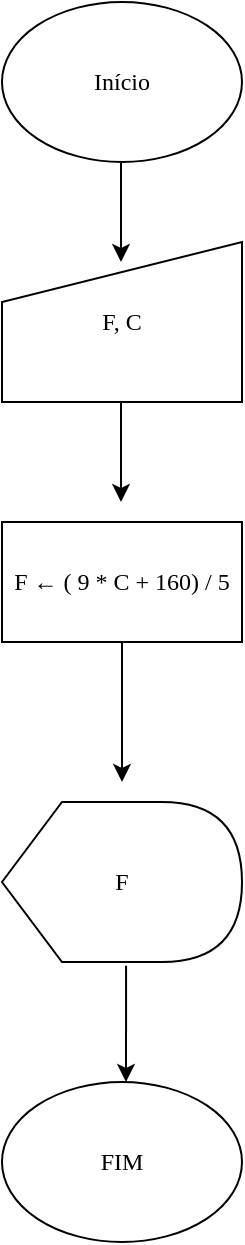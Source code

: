 <mxfile>
    <diagram id="C_4DwUeVDkcvau2SFoFW" name="Página-1">
        <mxGraphModel dx="965" dy="667" grid="1" gridSize="10" guides="0" tooltips="1" connect="1" arrows="1" fold="1" page="1" pageScale="1" pageWidth="827" pageHeight="1169" math="1" shadow="0">
            <root>
                <mxCell id="0"/>
                <mxCell id="1" parent="0"/>
                <mxCell id="5" value="Início" style="ellipse;whiteSpace=wrap;html=1;fontFamily=Times New Roman;" parent="1" vertex="1">
                    <mxGeometry x="320" width="120" height="80" as="geometry"/>
                </mxCell>
                <mxCell id="6" value="" style="endArrow=classic;html=1;fontFamily=Times New Roman;" parent="1" edge="1">
                    <mxGeometry width="50" height="50" relative="1" as="geometry">
                        <mxPoint x="379.5" y="80" as="sourcePoint"/>
                        <mxPoint x="379.5" y="130" as="targetPoint"/>
                    </mxGeometry>
                </mxCell>
                <mxCell id="7" value="F, C" style="shape=manualInput;whiteSpace=wrap;html=1;fontFamily=Times New Roman;align=center;verticalAlign=middle;" parent="1" vertex="1">
                    <mxGeometry x="320" y="120" width="120" height="80" as="geometry"/>
                </mxCell>
                <mxCell id="10" value="" style="endArrow=classic;html=1;fontFamily=Times New Roman;" parent="1" edge="1">
                    <mxGeometry width="50" height="50" relative="1" as="geometry">
                        <mxPoint x="379.5" y="200" as="sourcePoint"/>
                        <mxPoint x="379.5" y="250" as="targetPoint"/>
                    </mxGeometry>
                </mxCell>
                <mxCell id="11" value="F ← ( 9 * C + 160) / 5" style="rounded=0;whiteSpace=wrap;html=1;fontFamily=Times New Roman;horizontal=1;shadow=0;align=center;strokeColor=default;" parent="1" vertex="1">
                    <mxGeometry x="320" y="260" width="120" height="60" as="geometry"/>
                </mxCell>
                <mxCell id="ruevgFhecuEV3soxdZz3-11" value="F" style="shape=display;whiteSpace=wrap;html=1;shadow=0;fontFamily=Times New Roman;strokeColor=default;" parent="1" vertex="1">
                    <mxGeometry x="320" y="400" width="120" height="80" as="geometry"/>
                </mxCell>
                <mxCell id="ruevgFhecuEV3soxdZz3-12" value="" style="endArrow=classic;html=1;fontFamily=Times New Roman;exitX=0.5;exitY=1;exitDx=0;exitDy=0;" parent="1" source="11" edge="1">
                    <mxGeometry width="50" height="50" relative="1" as="geometry">
                        <mxPoint x="430" y="350" as="sourcePoint"/>
                        <mxPoint x="380" y="390" as="targetPoint"/>
                    </mxGeometry>
                </mxCell>
                <mxCell id="ruevgFhecuEV3soxdZz3-13" value="" style="endArrow=classic;html=1;fontFamily=Times New Roman;exitX=0.517;exitY=1.023;exitDx=0;exitDy=0;exitPerimeter=0;" parent="1" source="ruevgFhecuEV3soxdZz3-11" edge="1">
                    <mxGeometry width="50" height="50" relative="1" as="geometry">
                        <mxPoint x="430" y="450" as="sourcePoint"/>
                        <mxPoint x="382" y="540" as="targetPoint"/>
                    </mxGeometry>
                </mxCell>
                <mxCell id="ruevgFhecuEV3soxdZz3-14" value="FIM" style="ellipse;whiteSpace=wrap;html=1;shadow=0;fontFamily=Times New Roman;strokeColor=default;" parent="1" vertex="1">
                    <mxGeometry x="320" y="540" width="120" height="80" as="geometry"/>
                </mxCell>
            </root>
        </mxGraphModel>
    </diagram>
    <diagram id="kbgXCsXZp2GfvrDIaxeB" name="Página-2">
        <mxGraphModel dx="820" dy="567" grid="1" gridSize="10" guides="1" tooltips="1" connect="1" arrows="1" fold="1" page="1" pageScale="1" pageWidth="827" pageHeight="1169" math="1" shadow="0">
            <root>
                <mxCell id="C65DsJxdhEmFtfyNlYWx-0"/>
                <mxCell id="C65DsJxdhEmFtfyNlYWx-1" parent="C65DsJxdhEmFtfyNlYWx-0"/>
                <mxCell id="uUt8sMR4hcwtTN2JMZaj-0" value="Início" style="ellipse;whiteSpace=wrap;html=1;fontFamily=Times New Roman;" parent="C65DsJxdhEmFtfyNlYWx-1" vertex="1">
                    <mxGeometry x="320" width="120" height="80" as="geometry"/>
                </mxCell>
                <mxCell id="uUt8sMR4hcwtTN2JMZaj-1" value="" style="endArrow=classic;html=1;fontFamily=Times New Roman;" parent="C65DsJxdhEmFtfyNlYWx-1" edge="1">
                    <mxGeometry width="50" height="50" relative="1" as="geometry">
                        <mxPoint x="379.5" y="80.0" as="sourcePoint"/>
                        <mxPoint x="379.5" y="130.0" as="targetPoint"/>
                    </mxGeometry>
                </mxCell>
                <mxCell id="uUt8sMR4hcwtTN2JMZaj-2" value="F, C" style="shape=manualInput;whiteSpace=wrap;html=1;fontFamily=Times New Roman;align=center;verticalAlign=middle;" parent="C65DsJxdhEmFtfyNlYWx-1" vertex="1">
                    <mxGeometry x="320" y="120" width="120" height="80" as="geometry"/>
                </mxCell>
                <mxCell id="uUt8sMR4hcwtTN2JMZaj-3" value="" style="endArrow=classic;html=1;fontFamily=Times New Roman;" parent="C65DsJxdhEmFtfyNlYWx-1" edge="1">
                    <mxGeometry width="50" height="50" relative="1" as="geometry">
                        <mxPoint x="379.5" y="200.0" as="sourcePoint"/>
                        <mxPoint x="379.5" y="250" as="targetPoint"/>
                    </mxGeometry>
                </mxCell>
                <mxCell id="uUt8sMR4hcwtTN2JMZaj-4" value="C ← ((F - 32) * 5) / 9" style="rounded=0;whiteSpace=wrap;html=1;fontFamily=Times New Roman;horizontal=1;shadow=0;align=center;strokeColor=default;" parent="C65DsJxdhEmFtfyNlYWx-1" vertex="1">
                    <mxGeometry x="320" y="260" width="120" height="60" as="geometry"/>
                </mxCell>
                <mxCell id="uUt8sMR4hcwtTN2JMZaj-5" value="C" style="shape=display;whiteSpace=wrap;html=1;shadow=0;fontFamily=Times New Roman;strokeColor=default;" parent="C65DsJxdhEmFtfyNlYWx-1" vertex="1">
                    <mxGeometry x="320" y="400" width="120" height="80" as="geometry"/>
                </mxCell>
                <mxCell id="uUt8sMR4hcwtTN2JMZaj-6" value="" style="endArrow=classic;html=1;fontFamily=Times New Roman;exitX=0.5;exitY=1;exitDx=0;exitDy=0;" parent="C65DsJxdhEmFtfyNlYWx-1" source="uUt8sMR4hcwtTN2JMZaj-4" edge="1">
                    <mxGeometry width="50" height="50" relative="1" as="geometry">
                        <mxPoint x="430" y="350" as="sourcePoint"/>
                        <mxPoint x="380" y="390" as="targetPoint"/>
                    </mxGeometry>
                </mxCell>
                <mxCell id="uUt8sMR4hcwtTN2JMZaj-7" value="" style="endArrow=classic;html=1;fontFamily=Times New Roman;exitX=0.517;exitY=1.023;exitDx=0;exitDy=0;exitPerimeter=0;" parent="C65DsJxdhEmFtfyNlYWx-1" source="uUt8sMR4hcwtTN2JMZaj-5" edge="1">
                    <mxGeometry width="50" height="50" relative="1" as="geometry">
                        <mxPoint x="430" y="450" as="sourcePoint"/>
                        <mxPoint x="382" y="540" as="targetPoint"/>
                    </mxGeometry>
                </mxCell>
                <mxCell id="uUt8sMR4hcwtTN2JMZaj-8" value="FIM" style="ellipse;whiteSpace=wrap;html=1;shadow=0;fontFamily=Times New Roman;strokeColor=default;" parent="C65DsJxdhEmFtfyNlYWx-1" vertex="1">
                    <mxGeometry x="320" y="540" width="120" height="80" as="geometry"/>
                </mxCell>
            </root>
        </mxGraphModel>
    </diagram>
    <diagram id="TnErStScvbHD-fJB0OLP" name="Página-3">
        <mxGraphModel dx="820" dy="567" grid="1" gridSize="10" guides="1" tooltips="1" connect="1" arrows="1" fold="1" page="1" pageScale="1" pageWidth="827" pageHeight="1169" math="1" shadow="0">
            <root>
                <mxCell id="mCmR7WJL0ip_DogCPrZx-0"/>
                <mxCell id="mCmR7WJL0ip_DogCPrZx-1" parent="mCmR7WJL0ip_DogCPrZx-0"/>
                <mxCell id="kXGtivxzDoH6WIyaO-e2-0" value="Início" style="ellipse;whiteSpace=wrap;html=1;fontFamily=Times New Roman;" parent="mCmR7WJL0ip_DogCPrZx-1" vertex="1">
                    <mxGeometry x="320" width="120" height="80" as="geometry"/>
                </mxCell>
                <mxCell id="kXGtivxzDoH6WIyaO-e2-1" value="" style="endArrow=classic;html=1;fontFamily=Times New Roman;" parent="mCmR7WJL0ip_DogCPrZx-1" edge="1">
                    <mxGeometry width="50" height="50" relative="1" as="geometry">
                        <mxPoint x="379.5" y="80.0" as="sourcePoint"/>
                        <mxPoint x="379.5" y="130.0" as="targetPoint"/>
                    </mxGeometry>
                </mxCell>
                <mxCell id="kXGtivxzDoH6WIyaO-e2-2" value="VOLUME,&amp;nbsp; A, R, ALTURA" style="shape=manualInput;whiteSpace=wrap;html=1;fontFamily=Times New Roman;align=center;verticalAlign=middle;" parent="mCmR7WJL0ip_DogCPrZx-1" vertex="1">
                    <mxGeometry x="320" y="120" width="120" height="80" as="geometry"/>
                </mxCell>
                <mxCell id="kXGtivxzDoH6WIyaO-e2-3" value="" style="endArrow=classic;html=1;fontFamily=Times New Roman;" parent="mCmR7WJL0ip_DogCPrZx-1" edge="1">
                    <mxGeometry width="50" height="50" relative="1" as="geometry">
                        <mxPoint x="379.5" y="200.0" as="sourcePoint"/>
                        <mxPoint x="379.5" y="250" as="targetPoint"/>
                    </mxGeometry>
                </mxCell>
                <mxCell id="kXGtivxzDoH6WIyaO-e2-4" value="A ← R↑2 * 3,14159&lt;br&gt;VOLUME ← A * ALTURA" style="rounded=0;whiteSpace=wrap;html=1;fontFamily=Times New Roman;horizontal=1;shadow=0;align=center;strokeColor=default;" parent="mCmR7WJL0ip_DogCPrZx-1" vertex="1">
                    <mxGeometry x="305" y="260" width="150" height="80" as="geometry"/>
                </mxCell>
                <mxCell id="kXGtivxzDoH6WIyaO-e2-5" value="VOLUME" style="shape=display;whiteSpace=wrap;html=1;shadow=0;fontFamily=Times New Roman;strokeColor=default;" parent="mCmR7WJL0ip_DogCPrZx-1" vertex="1">
                    <mxGeometry x="320" y="400" width="120" height="80" as="geometry"/>
                </mxCell>
                <mxCell id="kXGtivxzDoH6WIyaO-e2-6" value="" style="endArrow=classic;html=1;fontFamily=Times New Roman;exitX=0.5;exitY=1;exitDx=0;exitDy=0;" parent="mCmR7WJL0ip_DogCPrZx-1" source="kXGtivxzDoH6WIyaO-e2-4" edge="1">
                    <mxGeometry width="50" height="50" relative="1" as="geometry">
                        <mxPoint x="430" y="350" as="sourcePoint"/>
                        <mxPoint x="380" y="390" as="targetPoint"/>
                    </mxGeometry>
                </mxCell>
                <mxCell id="kXGtivxzDoH6WIyaO-e2-7" value="" style="endArrow=classic;html=1;fontFamily=Times New Roman;exitX=0.517;exitY=1.023;exitDx=0;exitDy=0;exitPerimeter=0;" parent="mCmR7WJL0ip_DogCPrZx-1" source="kXGtivxzDoH6WIyaO-e2-5" edge="1">
                    <mxGeometry width="50" height="50" relative="1" as="geometry">
                        <mxPoint x="430" y="450" as="sourcePoint"/>
                        <mxPoint x="382" y="540" as="targetPoint"/>
                    </mxGeometry>
                </mxCell>
                <mxCell id="kXGtivxzDoH6WIyaO-e2-8" value="FIM" style="ellipse;whiteSpace=wrap;html=1;shadow=0;fontFamily=Times New Roman;strokeColor=default;" parent="mCmR7WJL0ip_DogCPrZx-1" vertex="1">
                    <mxGeometry x="320" y="540" width="120" height="80" as="geometry"/>
                </mxCell>
            </root>
        </mxGraphModel>
    </diagram>
    <diagram id="Juhom9TjVd_oaGWyz80e" name="Página-4">
        <mxGraphModel dx="820" dy="567" grid="1" gridSize="10" guides="1" tooltips="1" connect="1" arrows="1" fold="1" page="1" pageScale="1" pageWidth="827" pageHeight="1169" math="1" shadow="0">
            <root>
                <mxCell id="CzysvGfiYFpGk7j26dax-0"/>
                <mxCell id="CzysvGfiYFpGk7j26dax-1" parent="CzysvGfiYFpGk7j26dax-0"/>
                <mxCell id="LF69Fo4JBz6CuNbg27GB-0" value="Início" style="ellipse;whiteSpace=wrap;html=1;fontFamily=Times New Roman;" parent="CzysvGfiYFpGk7j26dax-1" vertex="1">
                    <mxGeometry x="320" width="120" height="80" as="geometry"/>
                </mxCell>
                <mxCell id="LF69Fo4JBz6CuNbg27GB-1" value="" style="endArrow=classic;html=1;fontFamily=Times New Roman;" parent="CzysvGfiYFpGk7j26dax-1" edge="1">
                    <mxGeometry width="50" height="50" relative="1" as="geometry">
                        <mxPoint x="379.5" y="80.0" as="sourcePoint"/>
                        <mxPoint x="379.5" y="130.0" as="targetPoint"/>
                    </mxGeometry>
                </mxCell>
                <mxCell id="LF69Fo4JBz6CuNbg27GB-2" value="VELOCIDADE, TEMPO, DISTÂNCIA, LITROS_USADOS" style="shape=manualInput;whiteSpace=wrap;html=1;fontFamily=Times New Roman;align=center;verticalAlign=middle;size=27;" parent="CzysvGfiYFpGk7j26dax-1" vertex="1">
                    <mxGeometry x="320" y="120" width="120" height="80" as="geometry"/>
                </mxCell>
                <mxCell id="LF69Fo4JBz6CuNbg27GB-3" value="" style="endArrow=classic;html=1;fontFamily=Times New Roman;" parent="CzysvGfiYFpGk7j26dax-1" edge="1">
                    <mxGeometry width="50" height="50" relative="1" as="geometry">
                        <mxPoint x="379.5" y="200.0" as="sourcePoint"/>
                        <mxPoint x="379.5" y="250" as="targetPoint"/>
                    </mxGeometry>
                </mxCell>
                <mxCell id="LF69Fo4JBz6CuNbg27GB-4" value="DISTÂNCIA ← VELOCIDADE * TEMPO&lt;br&gt;&amp;nbsp;LITROS_USADOS ←&amp;nbsp;DISTÂNCIA / 12" style="rounded=0;whiteSpace=wrap;html=1;fontFamily=Times New Roman;horizontal=1;shadow=0;align=center;" parent="CzysvGfiYFpGk7j26dax-1" vertex="1">
                    <mxGeometry x="190" y="260" width="380" height="80" as="geometry"/>
                </mxCell>
                <mxCell id="LF69Fo4JBz6CuNbg27GB-5" value="DISTÂNCIA, VELOCIDADE, TEMPO, LITROS_USADOS" style="shape=display;whiteSpace=wrap;html=1;shadow=0;fontFamily=Times New Roman;strokeColor=default;" parent="CzysvGfiYFpGk7j26dax-1" vertex="1">
                    <mxGeometry x="230" y="400" width="290" height="80" as="geometry"/>
                </mxCell>
                <mxCell id="LF69Fo4JBz6CuNbg27GB-6" value="" style="endArrow=classic;html=1;fontFamily=Times New Roman;exitX=0.5;exitY=1;exitDx=0;exitDy=0;" parent="CzysvGfiYFpGk7j26dax-1" source="LF69Fo4JBz6CuNbg27GB-4" edge="1">
                    <mxGeometry width="50" height="50" relative="1" as="geometry">
                        <mxPoint x="430" y="350" as="sourcePoint"/>
                        <mxPoint x="380" y="390" as="targetPoint"/>
                    </mxGeometry>
                </mxCell>
                <mxCell id="LF69Fo4JBz6CuNbg27GB-7" value="" style="endArrow=classic;html=1;fontFamily=Times New Roman;exitX=0.517;exitY=1.023;exitDx=0;exitDy=0;exitPerimeter=0;entryX=0.5;entryY=0;entryDx=0;entryDy=0;" parent="CzysvGfiYFpGk7j26dax-1" source="LF69Fo4JBz6CuNbg27GB-5" target="LF69Fo4JBz6CuNbg27GB-8" edge="1">
                    <mxGeometry width="50" height="50" relative="1" as="geometry">
                        <mxPoint x="430" y="450" as="sourcePoint"/>
                        <mxPoint x="382" y="540" as="targetPoint"/>
                    </mxGeometry>
                </mxCell>
                <mxCell id="LF69Fo4JBz6CuNbg27GB-8" value="FIM" style="ellipse;whiteSpace=wrap;html=1;shadow=0;fontFamily=Times New Roman;strokeColor=default;" parent="CzysvGfiYFpGk7j26dax-1" vertex="1">
                    <mxGeometry x="320" y="530" width="120" height="80" as="geometry"/>
                </mxCell>
            </root>
        </mxGraphModel>
    </diagram>
    <diagram id="K8a4SQOUsJioA4KFQgtB" name="Página-5">
        <mxGraphModel dx="820" dy="567" grid="1" gridSize="10" guides="1" tooltips="1" connect="1" arrows="1" fold="1" page="1" pageScale="1" pageWidth="827" pageHeight="1169" math="0" shadow="0">
            <root>
                <mxCell id="95TcUkDLWDj9mR7jcoPF-0"/>
                <mxCell id="95TcUkDLWDj9mR7jcoPF-1" parent="95TcUkDLWDj9mR7jcoPF-0"/>
                <mxCell id="zlf83hzg1NyTVX4TODTk-0" value="Início" style="ellipse;whiteSpace=wrap;html=1;fontFamily=Times New Roman;" parent="95TcUkDLWDj9mR7jcoPF-1" vertex="1">
                    <mxGeometry x="320" width="120" height="80" as="geometry"/>
                </mxCell>
                <mxCell id="zlf83hzg1NyTVX4TODTk-1" value="" style="endArrow=classic;html=1;fontFamily=Times New Roman;" parent="95TcUkDLWDj9mR7jcoPF-1" edge="1">
                    <mxGeometry width="50" height="50" relative="1" as="geometry">
                        <mxPoint x="379.5" y="80.0" as="sourcePoint"/>
                        <mxPoint x="379.5" y="130.0" as="targetPoint"/>
                    </mxGeometry>
                </mxCell>
                <mxCell id="zlf83hzg1NyTVX4TODTk-2" value="VALOR, TAXA, TEMPO, PRESTAÇÃO" style="shape=manualInput;whiteSpace=wrap;html=1;fontFamily=Times New Roman;align=center;verticalAlign=middle;" parent="95TcUkDLWDj9mR7jcoPF-1" vertex="1">
                    <mxGeometry x="320" y="120" width="120" height="80" as="geometry"/>
                </mxCell>
                <mxCell id="zlf83hzg1NyTVX4TODTk-3" value="" style="endArrow=classic;html=1;fontFamily=Times New Roman;" parent="95TcUkDLWDj9mR7jcoPF-1" edge="1">
                    <mxGeometry width="50" height="50" relative="1" as="geometry">
                        <mxPoint x="379.5" y="200.0" as="sourcePoint"/>
                        <mxPoint x="379.5" y="250" as="targetPoint"/>
                    </mxGeometry>
                </mxCell>
                <mxCell id="zlf83hzg1NyTVX4TODTk-4" value="PRESTACÃO ← VALOR + (VALOR * ( TAXA/100)* TEMPO)" style="rounded=0;whiteSpace=wrap;html=1;fontFamily=Times New Roman;horizontal=1;shadow=0;align=center;strokeColor=default;" parent="95TcUkDLWDj9mR7jcoPF-1" vertex="1">
                    <mxGeometry x="200" y="260" width="360" height="80" as="geometry"/>
                </mxCell>
                <mxCell id="zlf83hzg1NyTVX4TODTk-5" value="PRESTAÇÃO" style="shape=display;whiteSpace=wrap;html=1;shadow=0;fontFamily=Times New Roman;strokeColor=default;" parent="95TcUkDLWDj9mR7jcoPF-1" vertex="1">
                    <mxGeometry x="320" y="400" width="120" height="80" as="geometry"/>
                </mxCell>
                <mxCell id="zlf83hzg1NyTVX4TODTk-6" value="" style="endArrow=classic;html=1;fontFamily=Times New Roman;exitX=0.5;exitY=1;exitDx=0;exitDy=0;" parent="95TcUkDLWDj9mR7jcoPF-1" source="zlf83hzg1NyTVX4TODTk-4" edge="1">
                    <mxGeometry width="50" height="50" relative="1" as="geometry">
                        <mxPoint x="430" y="350" as="sourcePoint"/>
                        <mxPoint x="380" y="390" as="targetPoint"/>
                    </mxGeometry>
                </mxCell>
                <mxCell id="zlf83hzg1NyTVX4TODTk-7" value="" style="endArrow=classic;html=1;fontFamily=Times New Roman;exitX=0.517;exitY=1.023;exitDx=0;exitDy=0;exitPerimeter=0;" parent="95TcUkDLWDj9mR7jcoPF-1" source="zlf83hzg1NyTVX4TODTk-5" edge="1">
                    <mxGeometry width="50" height="50" relative="1" as="geometry">
                        <mxPoint x="430" y="450" as="sourcePoint"/>
                        <mxPoint x="382" y="540" as="targetPoint"/>
                    </mxGeometry>
                </mxCell>
                <mxCell id="zlf83hzg1NyTVX4TODTk-8" value="FIM" style="ellipse;whiteSpace=wrap;html=1;shadow=0;fontFamily=Times New Roman;strokeColor=default;" parent="95TcUkDLWDj9mR7jcoPF-1" vertex="1">
                    <mxGeometry x="320" y="540" width="120" height="80" as="geometry"/>
                </mxCell>
            </root>
        </mxGraphModel>
    </diagram>
    <diagram id="vjue-Df0VixvWlfqBSEF" name="Página-6">
        <mxGraphModel dx="820" dy="567" grid="1" gridSize="10" guides="1" tooltips="1" connect="1" arrows="1" fold="1" page="1" pageScale="1" pageWidth="827" pageHeight="1169" math="0" shadow="0">
            <root>
                <mxCell id="n-g6Pb6Ih0AOvxVYPz0e-0"/>
                <mxCell id="n-g6Pb6Ih0AOvxVYPz0e-1" parent="n-g6Pb6Ih0AOvxVYPz0e-0"/>
                <mxCell id="buDypK7CXXlc0GT5k0H7-0" value="Início" style="ellipse;whiteSpace=wrap;html=1;fontFamily=Times New Roman;" parent="n-g6Pb6Ih0AOvxVYPz0e-1" vertex="1">
                    <mxGeometry x="320" width="120" height="80" as="geometry"/>
                </mxCell>
                <mxCell id="buDypK7CXXlc0GT5k0H7-1" value="" style="endArrow=classic;html=1;fontFamily=Times New Roman;" parent="n-g6Pb6Ih0AOvxVYPz0e-1" edge="1">
                    <mxGeometry width="50" height="50" relative="1" as="geometry">
                        <mxPoint x="379.5" y="80.0" as="sourcePoint"/>
                        <mxPoint x="379.5" y="130.0" as="targetPoint"/>
                    </mxGeometry>
                </mxCell>
                <mxCell id="buDypK7CXXlc0GT5k0H7-2" value="A, B, TEMP" style="shape=manualInput;whiteSpace=wrap;html=1;fontFamily=Times New Roman;align=center;verticalAlign=middle;" parent="n-g6Pb6Ih0AOvxVYPz0e-1" vertex="1">
                    <mxGeometry x="320" y="120" width="120" height="80" as="geometry"/>
                </mxCell>
                <mxCell id="buDypK7CXXlc0GT5k0H7-3" value="" style="endArrow=classic;html=1;fontFamily=Times New Roman;" parent="n-g6Pb6Ih0AOvxVYPz0e-1" edge="1">
                    <mxGeometry width="50" height="50" relative="1" as="geometry">
                        <mxPoint x="379.5" y="200.0" as="sourcePoint"/>
                        <mxPoint x="379.5" y="250" as="targetPoint"/>
                    </mxGeometry>
                </mxCell>
                <mxCell id="buDypK7CXXlc0GT5k0H7-4" value="TEMP←A&lt;br&gt;A ← B&lt;br&gt;B ← TEMP" style="rounded=0;whiteSpace=wrap;html=1;fontFamily=Times New Roman;horizontal=1;shadow=0;align=center;strokeColor=default;" parent="n-g6Pb6Ih0AOvxVYPz0e-1" vertex="1">
                    <mxGeometry x="280" y="260" width="200" height="80" as="geometry"/>
                </mxCell>
                <mxCell id="buDypK7CXXlc0GT5k0H7-5" value="A, B" style="shape=display;whiteSpace=wrap;html=1;shadow=0;fontFamily=Times New Roman;strokeColor=default;" parent="n-g6Pb6Ih0AOvxVYPz0e-1" vertex="1">
                    <mxGeometry x="320" y="400" width="120" height="80" as="geometry"/>
                </mxCell>
                <mxCell id="buDypK7CXXlc0GT5k0H7-6" value="" style="endArrow=classic;html=1;fontFamily=Times New Roman;exitX=0.5;exitY=1;exitDx=0;exitDy=0;" parent="n-g6Pb6Ih0AOvxVYPz0e-1" source="buDypK7CXXlc0GT5k0H7-4" edge="1">
                    <mxGeometry width="50" height="50" relative="1" as="geometry">
                        <mxPoint x="430" y="350" as="sourcePoint"/>
                        <mxPoint x="380" y="390" as="targetPoint"/>
                    </mxGeometry>
                </mxCell>
                <mxCell id="buDypK7CXXlc0GT5k0H7-7" value="" style="endArrow=classic;html=1;fontFamily=Times New Roman;exitX=0.517;exitY=1.023;exitDx=0;exitDy=0;exitPerimeter=0;" parent="n-g6Pb6Ih0AOvxVYPz0e-1" source="buDypK7CXXlc0GT5k0H7-5" edge="1">
                    <mxGeometry width="50" height="50" relative="1" as="geometry">
                        <mxPoint x="430" y="450" as="sourcePoint"/>
                        <mxPoint x="382.0" y="540" as="targetPoint"/>
                    </mxGeometry>
                </mxCell>
                <mxCell id="buDypK7CXXlc0GT5k0H7-8" value="FIM" style="ellipse;whiteSpace=wrap;html=1;shadow=0;fontFamily=Times New Roman;strokeColor=default;" parent="n-g6Pb6Ih0AOvxVYPz0e-1" vertex="1">
                    <mxGeometry x="320" y="540" width="120" height="80" as="geometry"/>
                </mxCell>
            </root>
        </mxGraphModel>
    </diagram>
    <diagram id="I4YumqeMfDMZ8WZxQ3ky" name="Página-7">
        <mxGraphModel dx="820" dy="567" grid="1" gridSize="10" guides="1" tooltips="1" connect="1" arrows="1" fold="1" page="1" pageScale="1" pageWidth="827" pageHeight="1169" math="0" shadow="0">
            <root>
                <mxCell id="0DmdhZaVsmiTNJhCrX0g-0"/>
                <mxCell id="0DmdhZaVsmiTNJhCrX0g-1" parent="0DmdhZaVsmiTNJhCrX0g-0"/>
                <mxCell id="0DmdhZaVsmiTNJhCrX0g-2" value="Início" style="ellipse;whiteSpace=wrap;html=1;fontFamily=Times New Roman;" parent="0DmdhZaVsmiTNJhCrX0g-1" vertex="1">
                    <mxGeometry x="320" width="120" height="80" as="geometry"/>
                </mxCell>
                <mxCell id="0DmdhZaVsmiTNJhCrX0g-3" value="" style="endArrow=classic;html=1;fontFamily=Times New Roman;" parent="0DmdhZaVsmiTNJhCrX0g-1" edge="1">
                    <mxGeometry width="50" height="50" relative="1" as="geometry">
                        <mxPoint x="379.5" y="80.0" as="sourcePoint"/>
                        <mxPoint x="379.5" y="130.0" as="targetPoint"/>
                    </mxGeometry>
                </mxCell>
                <mxCell id="0DmdhZaVsmiTNJhCrX0g-4" value="A, B, C, D, SOMAS, MULTIPLICAÇÕES" style="shape=manualInput;whiteSpace=wrap;html=1;fontFamily=Times New Roman;align=center;verticalAlign=middle;" parent="0DmdhZaVsmiTNJhCrX0g-1" vertex="1">
                    <mxGeometry x="320" y="120" width="120" height="80" as="geometry"/>
                </mxCell>
                <mxCell id="0DmdhZaVsmiTNJhCrX0g-5" value="" style="endArrow=classic;html=1;fontFamily=Times New Roman;" parent="0DmdhZaVsmiTNJhCrX0g-1" edge="1">
                    <mxGeometry width="50" height="50" relative="1" as="geometry">
                        <mxPoint x="379.5" y="200.0" as="sourcePoint"/>
                        <mxPoint x="379.5" y="250" as="targetPoint"/>
                    </mxGeometry>
                </mxCell>
                <mxCell id="0DmdhZaVsmiTNJhCrX0g-6" value="SOMAS ← A + B, A + C, A + D, B + C, B + D, C + D&lt;br&gt;MULTIPLICAÇÕES ← A * B, A * C, A * D, B * C, B * D, C * D" style="rounded=0;whiteSpace=wrap;html=1;fontFamily=Times New Roman;horizontal=1;shadow=0;align=center;strokeColor=default;" parent="0DmdhZaVsmiTNJhCrX0g-1" vertex="1">
                    <mxGeometry x="200" y="260" width="360" height="80" as="geometry"/>
                </mxCell>
                <mxCell id="0DmdhZaVsmiTNJhCrX0g-7" value="SOMAS, MULTIPLICAÇÕES" style="shape=display;whiteSpace=wrap;html=1;shadow=0;fontFamily=Times New Roman;strokeColor=default;" parent="0DmdhZaVsmiTNJhCrX0g-1" vertex="1">
                    <mxGeometry x="320" y="400" width="120" height="80" as="geometry"/>
                </mxCell>
                <mxCell id="0DmdhZaVsmiTNJhCrX0g-8" value="" style="endArrow=classic;html=1;fontFamily=Times New Roman;exitX=0.5;exitY=1;exitDx=0;exitDy=0;" parent="0DmdhZaVsmiTNJhCrX0g-1" source="0DmdhZaVsmiTNJhCrX0g-6" edge="1">
                    <mxGeometry width="50" height="50" relative="1" as="geometry">
                        <mxPoint x="430" y="350" as="sourcePoint"/>
                        <mxPoint x="380" y="390" as="targetPoint"/>
                    </mxGeometry>
                </mxCell>
                <mxCell id="0DmdhZaVsmiTNJhCrX0g-9" value="" style="endArrow=classic;html=1;fontFamily=Times New Roman;exitX=0.517;exitY=1.023;exitDx=0;exitDy=0;exitPerimeter=0;" parent="0DmdhZaVsmiTNJhCrX0g-1" source="0DmdhZaVsmiTNJhCrX0g-7" edge="1">
                    <mxGeometry width="50" height="50" relative="1" as="geometry">
                        <mxPoint x="430" y="450" as="sourcePoint"/>
                        <mxPoint x="382.0" y="540" as="targetPoint"/>
                    </mxGeometry>
                </mxCell>
                <mxCell id="0DmdhZaVsmiTNJhCrX0g-10" value="FIM" style="ellipse;whiteSpace=wrap;html=1;shadow=0;fontFamily=Times New Roman;strokeColor=default;" parent="0DmdhZaVsmiTNJhCrX0g-1" vertex="1">
                    <mxGeometry x="320" y="540" width="120" height="80" as="geometry"/>
                </mxCell>
            </root>
        </mxGraphModel>
    </diagram>
    <diagram id="nN4Eq_BTC3zs3kjDaEA3" name="Página-8">
        <mxGraphModel dx="820" dy="567" grid="1" gridSize="10" guides="1" tooltips="1" connect="1" arrows="1" fold="1" page="1" pageScale="1" pageWidth="827" pageHeight="1169" math="0" shadow="0">
            <root>
                <mxCell id="SWy5uPnwEoI7UcshOLUT-0"/>
                <mxCell id="SWy5uPnwEoI7UcshOLUT-1" parent="SWy5uPnwEoI7UcshOLUT-0"/>
                <mxCell id="u4tl5EWUdR1PjncjNQyd-0" value="Início" style="ellipse;whiteSpace=wrap;html=1;fontFamily=Times New Roman;" parent="SWy5uPnwEoI7UcshOLUT-1" vertex="1">
                    <mxGeometry x="320" width="120" height="80" as="geometry"/>
                </mxCell>
                <mxCell id="u4tl5EWUdR1PjncjNQyd-1" value="" style="endArrow=classic;html=1;fontFamily=Times New Roman;" parent="SWy5uPnwEoI7UcshOLUT-1" edge="1">
                    <mxGeometry width="50" height="50" relative="1" as="geometry">
                        <mxPoint x="379.5" y="80.0" as="sourcePoint"/>
                        <mxPoint x="379.5" y="130.0" as="targetPoint"/>
                    </mxGeometry>
                </mxCell>
                <mxCell id="u4tl5EWUdR1PjncjNQyd-2" value="COMPRIMENTO, LARGURA, ALTURA, VOLUME" style="shape=manualInput;whiteSpace=wrap;html=1;fontFamily=Times New Roman;align=center;verticalAlign=middle;" parent="SWy5uPnwEoI7UcshOLUT-1" vertex="1">
                    <mxGeometry x="320" y="120" width="120" height="90" as="geometry"/>
                </mxCell>
                <mxCell id="u4tl5EWUdR1PjncjNQyd-3" value="" style="endArrow=classic;html=1;fontFamily=Times New Roman;" parent="SWy5uPnwEoI7UcshOLUT-1" edge="1">
                    <mxGeometry width="50" height="50" relative="1" as="geometry">
                        <mxPoint x="379.5" y="210.0" as="sourcePoint"/>
                        <mxPoint x="379.5" y="260" as="targetPoint"/>
                    </mxGeometry>
                </mxCell>
                <mxCell id="u4tl5EWUdR1PjncjNQyd-4" value="VOLUME←COMPRIMENTO * LARGURA * ALTURA" style="rounded=0;whiteSpace=wrap;html=1;fontFamily=Times New Roman;horizontal=1;shadow=0;align=center;strokeColor=default;" parent="SWy5uPnwEoI7UcshOLUT-1" vertex="1">
                    <mxGeometry x="200" y="260" width="360" height="80" as="geometry"/>
                </mxCell>
                <mxCell id="u4tl5EWUdR1PjncjNQyd-5" value="VOLUME" style="shape=display;whiteSpace=wrap;html=1;shadow=0;fontFamily=Times New Roman;strokeColor=default;" parent="SWy5uPnwEoI7UcshOLUT-1" vertex="1">
                    <mxGeometry x="320" y="400" width="120" height="80" as="geometry"/>
                </mxCell>
                <mxCell id="u4tl5EWUdR1PjncjNQyd-6" value="" style="endArrow=classic;html=1;fontFamily=Times New Roman;exitX=0.5;exitY=1;exitDx=0;exitDy=0;" parent="SWy5uPnwEoI7UcshOLUT-1" source="u4tl5EWUdR1PjncjNQyd-4" edge="1">
                    <mxGeometry width="50" height="50" relative="1" as="geometry">
                        <mxPoint x="430" y="350" as="sourcePoint"/>
                        <mxPoint x="380" y="390" as="targetPoint"/>
                    </mxGeometry>
                </mxCell>
                <mxCell id="u4tl5EWUdR1PjncjNQyd-7" value="" style="endArrow=classic;html=1;fontFamily=Times New Roman;exitX=0.517;exitY=1.023;exitDx=0;exitDy=0;exitPerimeter=0;" parent="SWy5uPnwEoI7UcshOLUT-1" source="u4tl5EWUdR1PjncjNQyd-5" edge="1">
                    <mxGeometry width="50" height="50" relative="1" as="geometry">
                        <mxPoint x="430" y="450" as="sourcePoint"/>
                        <mxPoint x="382.0" y="540" as="targetPoint"/>
                    </mxGeometry>
                </mxCell>
                <mxCell id="u4tl5EWUdR1PjncjNQyd-8" value="FIM" style="ellipse;whiteSpace=wrap;html=1;shadow=0;fontFamily=Times New Roman;strokeColor=default;" parent="SWy5uPnwEoI7UcshOLUT-1" vertex="1">
                    <mxGeometry x="320" y="540" width="120" height="80" as="geometry"/>
                </mxCell>
            </root>
        </mxGraphModel>
    </diagram>
    <diagram id="6_ZSpIc53dGUUoS3jHZi" name="Página-9">
        <mxGraphModel dx="820" dy="567" grid="1" gridSize="10" guides="1" tooltips="1" connect="1" arrows="1" fold="1" page="1" pageScale="1" pageWidth="827" pageHeight="1169" math="0" shadow="0">
            <root>
                <mxCell id="YNBz1p-hqFunh17AKC8e-0"/>
                <mxCell id="YNBz1p-hqFunh17AKC8e-1" parent="YNBz1p-hqFunh17AKC8e-0"/>
                <mxCell id="gIxDCu9bzTCBu_EAMEy0-0" value="Início" style="ellipse;whiteSpace=wrap;html=1;fontFamily=Times New Roman;" parent="YNBz1p-hqFunh17AKC8e-1" vertex="1">
                    <mxGeometry x="320" width="120" height="80" as="geometry"/>
                </mxCell>
                <mxCell id="gIxDCu9bzTCBu_EAMEy0-1" value="" style="endArrow=classic;html=1;fontFamily=Times New Roman;" parent="YNBz1p-hqFunh17AKC8e-1" edge="1">
                    <mxGeometry width="50" height="50" relative="1" as="geometry">
                        <mxPoint x="379.5" y="80.0" as="sourcePoint"/>
                        <mxPoint x="379.5" y="130.0" as="targetPoint"/>
                    </mxGeometry>
                </mxCell>
                <mxCell id="gIxDCu9bzTCBu_EAMEy0-2" value="A, B" style="shape=manualInput;whiteSpace=wrap;html=1;fontFamily=Times New Roman;align=center;verticalAlign=middle;" parent="YNBz1p-hqFunh17AKC8e-1" vertex="1">
                    <mxGeometry x="320" y="120" width="120" height="80" as="geometry"/>
                </mxCell>
                <mxCell id="gIxDCu9bzTCBu_EAMEy0-3" value="" style="endArrow=classic;html=1;fontFamily=Times New Roman;" parent="YNBz1p-hqFunh17AKC8e-1" edge="1">
                    <mxGeometry width="50" height="50" relative="1" as="geometry">
                        <mxPoint x="379.5" y="200.0" as="sourcePoint"/>
                        <mxPoint x="379.5" y="250" as="targetPoint"/>
                    </mxGeometry>
                </mxCell>
                <mxCell id="gIxDCu9bzTCBu_EAMEy0-4" value="B←A↑2" style="rounded=0;whiteSpace=wrap;html=1;fontFamily=Times New Roman;horizontal=1;shadow=0;align=center;strokeColor=default;" parent="YNBz1p-hqFunh17AKC8e-1" vertex="1">
                    <mxGeometry x="320" y="260" width="120" height="80" as="geometry"/>
                </mxCell>
                <mxCell id="gIxDCu9bzTCBu_EAMEy0-5" value="B" style="shape=display;whiteSpace=wrap;html=1;shadow=0;fontFamily=Times New Roman;strokeColor=default;" parent="YNBz1p-hqFunh17AKC8e-1" vertex="1">
                    <mxGeometry x="320" y="400" width="120" height="80" as="geometry"/>
                </mxCell>
                <mxCell id="gIxDCu9bzTCBu_EAMEy0-6" value="" style="endArrow=classic;html=1;fontFamily=Times New Roman;exitX=0.5;exitY=1;exitDx=0;exitDy=0;" parent="YNBz1p-hqFunh17AKC8e-1" source="gIxDCu9bzTCBu_EAMEy0-4" edge="1">
                    <mxGeometry width="50" height="50" relative="1" as="geometry">
                        <mxPoint x="430" y="350" as="sourcePoint"/>
                        <mxPoint x="380" y="390" as="targetPoint"/>
                    </mxGeometry>
                </mxCell>
                <mxCell id="gIxDCu9bzTCBu_EAMEy0-7" value="" style="endArrow=classic;html=1;fontFamily=Times New Roman;exitX=0.517;exitY=1.023;exitDx=0;exitDy=0;exitPerimeter=0;" parent="YNBz1p-hqFunh17AKC8e-1" source="gIxDCu9bzTCBu_EAMEy0-5" edge="1">
                    <mxGeometry width="50" height="50" relative="1" as="geometry">
                        <mxPoint x="430" y="450" as="sourcePoint"/>
                        <mxPoint x="382.0" y="540" as="targetPoint"/>
                    </mxGeometry>
                </mxCell>
                <mxCell id="gIxDCu9bzTCBu_EAMEy0-8" value="FIM" style="ellipse;whiteSpace=wrap;html=1;shadow=0;fontFamily=Times New Roman;strokeColor=default;" parent="YNBz1p-hqFunh17AKC8e-1" vertex="1">
                    <mxGeometry x="320" y="540" width="120" height="80" as="geometry"/>
                </mxCell>
            </root>
        </mxGraphModel>
    </diagram>
    <diagram id="qw-4_JwtTK4G3k0Y7ELP" name="Página-10">
        <mxGraphModel dx="820" dy="567" grid="1" gridSize="10" guides="1" tooltips="1" connect="1" arrows="1" fold="1" page="1" pageScale="1" pageWidth="827" pageHeight="1169" math="0" shadow="0">
            <root>
                <mxCell id="TogP1b73mrscrnW8pQCw-0"/>
                <mxCell id="TogP1b73mrscrnW8pQCw-1" parent="TogP1b73mrscrnW8pQCw-0"/>
                <mxCell id="ZM-mSxk-3QUv262As9jq-0" value="Início" style="ellipse;whiteSpace=wrap;html=1;fontFamily=Times New Roman;" parent="TogP1b73mrscrnW8pQCw-1" vertex="1">
                    <mxGeometry x="320" width="120" height="80" as="geometry"/>
                </mxCell>
                <mxCell id="ZM-mSxk-3QUv262As9jq-1" value="" style="endArrow=classic;html=1;fontFamily=Times New Roman;" parent="TogP1b73mrscrnW8pQCw-1" edge="1">
                    <mxGeometry width="50" height="50" relative="1" as="geometry">
                        <mxPoint x="379.5" y="80.0" as="sourcePoint"/>
                        <mxPoint x="379.5" y="130.0" as="targetPoint"/>
                    </mxGeometry>
                </mxCell>
                <mxCell id="ZM-mSxk-3QUv262As9jq-2" value="A, B, C" style="shape=manualInput;whiteSpace=wrap;html=1;fontFamily=Times New Roman;align=center;verticalAlign=middle;" parent="TogP1b73mrscrnW8pQCw-1" vertex="1">
                    <mxGeometry x="320" y="120" width="120" height="80" as="geometry"/>
                </mxCell>
                <mxCell id="ZM-mSxk-3QUv262As9jq-3" value="" style="endArrow=classic;html=1;fontFamily=Times New Roman;" parent="TogP1b73mrscrnW8pQCw-1" edge="1">
                    <mxGeometry width="50" height="50" relative="1" as="geometry">
                        <mxPoint x="379.5" y="200.0" as="sourcePoint"/>
                        <mxPoint x="379.5" y="250" as="targetPoint"/>
                    </mxGeometry>
                </mxCell>
                <mxCell id="ZM-mSxk-3QUv262As9jq-4" value="C←(A-B)↑2" style="rounded=0;whiteSpace=wrap;html=1;fontFamily=Times New Roman;horizontal=1;shadow=0;align=center;strokeColor=default;" parent="TogP1b73mrscrnW8pQCw-1" vertex="1">
                    <mxGeometry x="320" y="260" width="120" height="80" as="geometry"/>
                </mxCell>
                <mxCell id="ZM-mSxk-3QUv262As9jq-5" value="C" style="shape=display;whiteSpace=wrap;html=1;shadow=0;fontFamily=Times New Roman;strokeColor=default;" parent="TogP1b73mrscrnW8pQCw-1" vertex="1">
                    <mxGeometry x="320" y="400" width="120" height="80" as="geometry"/>
                </mxCell>
                <mxCell id="ZM-mSxk-3QUv262As9jq-6" value="" style="endArrow=classic;html=1;fontFamily=Times New Roman;exitX=0.5;exitY=1;exitDx=0;exitDy=0;" parent="TogP1b73mrscrnW8pQCw-1" source="ZM-mSxk-3QUv262As9jq-4" edge="1">
                    <mxGeometry width="50" height="50" relative="1" as="geometry">
                        <mxPoint x="430" y="350" as="sourcePoint"/>
                        <mxPoint x="380.0" y="390" as="targetPoint"/>
                    </mxGeometry>
                </mxCell>
                <mxCell id="ZM-mSxk-3QUv262As9jq-7" value="" style="endArrow=classic;html=1;fontFamily=Times New Roman;exitX=0.517;exitY=1.023;exitDx=0;exitDy=0;exitPerimeter=0;" parent="TogP1b73mrscrnW8pQCw-1" source="ZM-mSxk-3QUv262As9jq-5" edge="1">
                    <mxGeometry width="50" height="50" relative="1" as="geometry">
                        <mxPoint x="430" y="450" as="sourcePoint"/>
                        <mxPoint x="382.0" y="540" as="targetPoint"/>
                    </mxGeometry>
                </mxCell>
                <mxCell id="ZM-mSxk-3QUv262As9jq-8" value="FIM" style="ellipse;whiteSpace=wrap;html=1;shadow=0;fontFamily=Times New Roman;strokeColor=default;" parent="TogP1b73mrscrnW8pQCw-1" vertex="1">
                    <mxGeometry x="320" y="540" width="120" height="80" as="geometry"/>
                </mxCell>
            </root>
        </mxGraphModel>
    </diagram>
    <diagram id="CTFpneO20DHxcDhNzks3" name="Página-11">
        <mxGraphModel dx="820" dy="567" grid="1" gridSize="10" guides="1" tooltips="1" connect="1" arrows="1" fold="1" page="1" pageScale="1" pageWidth="827" pageHeight="1169" math="0" shadow="0">
            <root>
                <mxCell id="lUokwphSaOKymdtaZ563-0"/>
                <mxCell id="lUokwphSaOKymdtaZ563-1" parent="lUokwphSaOKymdtaZ563-0"/>
                <mxCell id="63TG5BUfUo7kj-ZxoRLC-0" value="Início" style="ellipse;whiteSpace=wrap;html=1;fontFamily=Times New Roman;" parent="lUokwphSaOKymdtaZ563-1" vertex="1">
                    <mxGeometry x="320" y="120" width="120" height="80" as="geometry"/>
                </mxCell>
                <mxCell id="63TG5BUfUo7kj-ZxoRLC-2" value="DOLAR, VALOR_DOLAR, REAL" style="shape=manualInput;whiteSpace=wrap;html=1;fontFamily=Times New Roman;align=center;verticalAlign=middle;" parent="lUokwphSaOKymdtaZ563-1" vertex="1">
                    <mxGeometry x="320" y="240" width="120" height="80" as="geometry"/>
                </mxCell>
                <mxCell id="63TG5BUfUo7kj-ZxoRLC-3" value="" style="endArrow=classic;html=1;fontFamily=Times New Roman;" parent="lUokwphSaOKymdtaZ563-1" edge="1">
                    <mxGeometry width="50" height="50" relative="1" as="geometry">
                        <mxPoint x="379.5" y="200.0" as="sourcePoint"/>
                        <mxPoint x="379.5" y="250" as="targetPoint"/>
                    </mxGeometry>
                </mxCell>
                <mxCell id="63TG5BUfUo7kj-ZxoRLC-4" value="REAL ← DOLAR * VALOR_DOLAR" style="rounded=0;whiteSpace=wrap;html=1;fontFamily=Times New Roman;horizontal=1;shadow=0;align=center;strokeColor=default;" parent="lUokwphSaOKymdtaZ563-1" vertex="1">
                    <mxGeometry x="240" y="360" width="280" height="80" as="geometry"/>
                </mxCell>
                <mxCell id="63TG5BUfUo7kj-ZxoRLC-5" value="REAL" style="shape=display;whiteSpace=wrap;html=1;shadow=0;fontFamily=Times New Roman;strokeColor=default;" parent="lUokwphSaOKymdtaZ563-1" vertex="1">
                    <mxGeometry x="320" y="480" width="120" height="80" as="geometry"/>
                </mxCell>
                <mxCell id="63TG5BUfUo7kj-ZxoRLC-8" value="FIM" style="ellipse;whiteSpace=wrap;html=1;shadow=0;fontFamily=Times New Roman;strokeColor=default;" parent="lUokwphSaOKymdtaZ563-1" vertex="1">
                    <mxGeometry x="320" y="610" width="120" height="80" as="geometry"/>
                </mxCell>
                <mxCell id="63TG5BUfUo7kj-ZxoRLC-13" value="" style="endArrow=classic;html=1;exitX=0.5;exitY=1;exitDx=0;exitDy=0;entryX=0.5;entryY=0;entryDx=0;entryDy=0;" parent="lUokwphSaOKymdtaZ563-1" source="63TG5BUfUo7kj-ZxoRLC-2" target="63TG5BUfUo7kj-ZxoRLC-4" edge="1">
                    <mxGeometry width="50" height="50" relative="1" as="geometry">
                        <mxPoint x="280" y="320" as="sourcePoint"/>
                        <mxPoint x="330" y="270" as="targetPoint"/>
                    </mxGeometry>
                </mxCell>
                <mxCell id="63TG5BUfUo7kj-ZxoRLC-14" value="" style="endArrow=classic;html=1;" parent="lUokwphSaOKymdtaZ563-1" target="63TG5BUfUo7kj-ZxoRLC-5" edge="1">
                    <mxGeometry width="50" height="50" relative="1" as="geometry">
                        <mxPoint x="380" y="440" as="sourcePoint"/>
                        <mxPoint x="430" y="390" as="targetPoint"/>
                    </mxGeometry>
                </mxCell>
                <mxCell id="Z1n9HFZrrlszphH3joy7-0" value="" style="endArrow=classic;html=1;fontFamily=Times New Roman;" parent="lUokwphSaOKymdtaZ563-1" edge="1">
                    <mxGeometry width="50" height="50" relative="1" as="geometry">
                        <mxPoint x="379.41" y="559.0" as="sourcePoint"/>
                        <mxPoint x="379.41" y="609" as="targetPoint"/>
                    </mxGeometry>
                </mxCell>
            </root>
        </mxGraphModel>
    </diagram>
    <diagram id="127UpJeLeu6iFvzuUe66" name="Página-12">
        <mxGraphModel dx="820" dy="567" grid="1" gridSize="10" guides="1" tooltips="1" connect="1" arrows="1" fold="1" page="1" pageScale="1" pageWidth="827" pageHeight="1169" math="0" shadow="0">
            <root>
                <mxCell id="Sa29r-GYSJvvWepHm7GD-0"/>
                <mxCell id="Sa29r-GYSJvvWepHm7GD-1" parent="Sa29r-GYSJvvWepHm7GD-0"/>
                <mxCell id="W6ys-fdlEbO0MGX7-obQ-0" value="Início" style="ellipse;whiteSpace=wrap;html=1;fontFamily=Times New Roman;" parent="Sa29r-GYSJvvWepHm7GD-1" vertex="1">
                    <mxGeometry x="320" y="120" width="120" height="80" as="geometry"/>
                </mxCell>
                <mxCell id="W6ys-fdlEbO0MGX7-obQ-1" value="REAL, VALOR_DOLAR, DOLAR" style="shape=manualInput;whiteSpace=wrap;html=1;fontFamily=Times New Roman;align=center;verticalAlign=middle;" parent="Sa29r-GYSJvvWepHm7GD-1" vertex="1">
                    <mxGeometry x="320" y="240" width="120" height="80" as="geometry"/>
                </mxCell>
                <mxCell id="W6ys-fdlEbO0MGX7-obQ-2" value="" style="endArrow=classic;html=1;fontFamily=Times New Roman;" parent="Sa29r-GYSJvvWepHm7GD-1" edge="1">
                    <mxGeometry width="50" height="50" relative="1" as="geometry">
                        <mxPoint x="379.5" y="200.0" as="sourcePoint"/>
                        <mxPoint x="379.5" y="250" as="targetPoint"/>
                    </mxGeometry>
                </mxCell>
                <mxCell id="W6ys-fdlEbO0MGX7-obQ-3" value="DOLAR← REAL / VALOR_DOLAR" style="rounded=0;whiteSpace=wrap;html=1;fontFamily=Times New Roman;horizontal=1;shadow=0;align=center;strokeColor=default;" parent="Sa29r-GYSJvvWepHm7GD-1" vertex="1">
                    <mxGeometry x="240" y="360" width="280" height="80" as="geometry"/>
                </mxCell>
                <mxCell id="W6ys-fdlEbO0MGX7-obQ-4" value="DOLAR" style="shape=display;whiteSpace=wrap;html=1;shadow=0;fontFamily=Times New Roman;strokeColor=default;" parent="Sa29r-GYSJvvWepHm7GD-1" vertex="1">
                    <mxGeometry x="320" y="480" width="120" height="80" as="geometry"/>
                </mxCell>
                <mxCell id="W6ys-fdlEbO0MGX7-obQ-5" value="FIM" style="ellipse;whiteSpace=wrap;html=1;shadow=0;fontFamily=Times New Roman;strokeColor=default;" parent="Sa29r-GYSJvvWepHm7GD-1" vertex="1">
                    <mxGeometry x="320" y="600" width="120" height="80" as="geometry"/>
                </mxCell>
                <mxCell id="W6ys-fdlEbO0MGX7-obQ-6" value="" style="endArrow=classic;html=1;exitX=0.5;exitY=1;exitDx=0;exitDy=0;entryX=0.5;entryY=0;entryDx=0;entryDy=0;" parent="Sa29r-GYSJvvWepHm7GD-1" source="W6ys-fdlEbO0MGX7-obQ-1" target="W6ys-fdlEbO0MGX7-obQ-3" edge="1">
                    <mxGeometry width="50" height="50" relative="1" as="geometry">
                        <mxPoint x="280" y="320" as="sourcePoint"/>
                        <mxPoint x="330" y="270" as="targetPoint"/>
                    </mxGeometry>
                </mxCell>
                <mxCell id="W6ys-fdlEbO0MGX7-obQ-7" value="" style="endArrow=classic;html=1;" parent="Sa29r-GYSJvvWepHm7GD-1" target="W6ys-fdlEbO0MGX7-obQ-4" edge="1">
                    <mxGeometry width="50" height="50" relative="1" as="geometry">
                        <mxPoint x="380.0" y="440" as="sourcePoint"/>
                        <mxPoint x="430" y="390" as="targetPoint"/>
                    </mxGeometry>
                </mxCell>
                <mxCell id="aRt0pgz_JDO5WYi27lzv-0" value="" style="endArrow=classic;html=1;entryX=0.5;entryY=0;entryDx=0;entryDy=0;" parent="Sa29r-GYSJvvWepHm7GD-1" target="W6ys-fdlEbO0MGX7-obQ-5" edge="1">
                    <mxGeometry width="50" height="50" relative="1" as="geometry">
                        <mxPoint x="380.0" y="560" as="sourcePoint"/>
                        <mxPoint x="440" y="580" as="targetPoint"/>
                    </mxGeometry>
                </mxCell>
            </root>
        </mxGraphModel>
    </diagram>
    <diagram id="8tGel4ln6-Hebbfdwj2Y" name="Página-13">
        <mxGraphModel dx="820" dy="567" grid="1" gridSize="10" guides="1" tooltips="1" connect="1" arrows="1" fold="1" page="1" pageScale="1" pageWidth="827" pageHeight="1169" math="0" shadow="0">
            <root>
                <mxCell id="yoEjrBBe-62Ahtq_LJmH-0"/>
                <mxCell id="yoEjrBBe-62Ahtq_LJmH-1" parent="yoEjrBBe-62Ahtq_LJmH-0"/>
                <mxCell id="yoEjrBBe-62Ahtq_LJmH-2" value="Início" style="ellipse;whiteSpace=wrap;html=1;fontFamily=Times New Roman;" parent="yoEjrBBe-62Ahtq_LJmH-1" vertex="1">
                    <mxGeometry x="320" y="120" width="120" height="80" as="geometry"/>
                </mxCell>
                <mxCell id="yoEjrBBe-62Ahtq_LJmH-3" value="A, B, C, QUADRADOS" style="shape=manualInput;whiteSpace=wrap;html=1;fontFamily=Times New Roman;align=center;verticalAlign=middle;" parent="yoEjrBBe-62Ahtq_LJmH-1" vertex="1">
                    <mxGeometry x="320" y="240" width="120" height="80" as="geometry"/>
                </mxCell>
                <mxCell id="yoEjrBBe-62Ahtq_LJmH-4" value="" style="endArrow=classic;html=1;fontFamily=Times New Roman;" parent="yoEjrBBe-62Ahtq_LJmH-1" edge="1">
                    <mxGeometry width="50" height="50" relative="1" as="geometry">
                        <mxPoint x="379.5" y="200.0" as="sourcePoint"/>
                        <mxPoint x="379.5" y="250" as="targetPoint"/>
                    </mxGeometry>
                </mxCell>
                <mxCell id="yoEjrBBe-62Ahtq_LJmH-5" value="QUADRADOS ← A↑2 + B↑2 + C↑2" style="rounded=0;whiteSpace=wrap;html=1;fontFamily=Times New Roman;horizontal=1;shadow=0;align=center;strokeColor=default;" parent="yoEjrBBe-62Ahtq_LJmH-1" vertex="1">
                    <mxGeometry x="240" y="360" width="280" height="80" as="geometry"/>
                </mxCell>
                <mxCell id="yoEjrBBe-62Ahtq_LJmH-6" value="QUADRADOS" style="shape=display;whiteSpace=wrap;html=1;shadow=0;fontFamily=Times New Roman;strokeColor=default;" parent="yoEjrBBe-62Ahtq_LJmH-1" vertex="1">
                    <mxGeometry x="320" y="480" width="120" height="80" as="geometry"/>
                </mxCell>
                <mxCell id="yoEjrBBe-62Ahtq_LJmH-7" value="FIM" style="ellipse;whiteSpace=wrap;html=1;shadow=0;fontFamily=Times New Roman;strokeColor=default;" parent="yoEjrBBe-62Ahtq_LJmH-1" vertex="1">
                    <mxGeometry x="320" y="600" width="120" height="80" as="geometry"/>
                </mxCell>
                <mxCell id="yoEjrBBe-62Ahtq_LJmH-8" value="" style="endArrow=classic;html=1;exitX=0.5;exitY=1;exitDx=0;exitDy=0;entryX=0.5;entryY=0;entryDx=0;entryDy=0;" parent="yoEjrBBe-62Ahtq_LJmH-1" source="yoEjrBBe-62Ahtq_LJmH-3" target="yoEjrBBe-62Ahtq_LJmH-5" edge="1">
                    <mxGeometry width="50" height="50" relative="1" as="geometry">
                        <mxPoint x="280" y="320" as="sourcePoint"/>
                        <mxPoint x="330" y="270" as="targetPoint"/>
                    </mxGeometry>
                </mxCell>
                <mxCell id="yoEjrBBe-62Ahtq_LJmH-9" value="" style="endArrow=classic;html=1;" parent="yoEjrBBe-62Ahtq_LJmH-1" target="yoEjrBBe-62Ahtq_LJmH-6" edge="1">
                    <mxGeometry width="50" height="50" relative="1" as="geometry">
                        <mxPoint x="380.0" y="440" as="sourcePoint"/>
                        <mxPoint x="430" y="390" as="targetPoint"/>
                    </mxGeometry>
                </mxCell>
                <mxCell id="yoEjrBBe-62Ahtq_LJmH-10" value="" style="endArrow=classic;html=1;entryX=0.5;entryY=0;entryDx=0;entryDy=0;" parent="yoEjrBBe-62Ahtq_LJmH-1" target="yoEjrBBe-62Ahtq_LJmH-7" edge="1">
                    <mxGeometry width="50" height="50" relative="1" as="geometry">
                        <mxPoint x="380.0" y="560" as="sourcePoint"/>
                        <mxPoint x="440" y="580" as="targetPoint"/>
                    </mxGeometry>
                </mxCell>
            </root>
        </mxGraphModel>
    </diagram>
    <diagram id="SwzuwI2eoHlIpKf8cLo3" name="Página-14">
        <mxGraphModel dx="965" dy="667" grid="1" gridSize="10" guides="1" tooltips="1" connect="1" arrows="1" fold="1" page="1" pageScale="1" pageWidth="827" pageHeight="1169" math="0" shadow="0">
            <root>
                <mxCell id="I-1KQFKndJwK82XEacnK-0"/>
                <mxCell id="I-1KQFKndJwK82XEacnK-1" parent="I-1KQFKndJwK82XEacnK-0"/>
                <mxCell id="-aTxfxXAMUPdHNEGp_rQ-0" value="Início" style="ellipse;whiteSpace=wrap;html=1;fontFamily=Times New Roman;" parent="I-1KQFKndJwK82XEacnK-1" vertex="1">
                    <mxGeometry x="320" y="120" width="120" height="80" as="geometry"/>
                </mxCell>
                <mxCell id="-aTxfxXAMUPdHNEGp_rQ-1" value="A, B, C, SOMA_QUADRADOS" style="shape=manualInput;whiteSpace=wrap;html=1;fontFamily=Times New Roman;align=center;verticalAlign=middle;" parent="I-1KQFKndJwK82XEacnK-1" vertex="1">
                    <mxGeometry x="320" y="240" width="120" height="80" as="geometry"/>
                </mxCell>
                <mxCell id="-aTxfxXAMUPdHNEGp_rQ-2" value="" style="endArrow=classic;html=1;fontFamily=Times New Roman;" parent="I-1KQFKndJwK82XEacnK-1" edge="1">
                    <mxGeometry width="50" height="50" relative="1" as="geometry">
                        <mxPoint x="379.5" y="200.0" as="sourcePoint"/>
                        <mxPoint x="379.5" y="250" as="targetPoint"/>
                    </mxGeometry>
                </mxCell>
                <mxCell id="-aTxfxXAMUPdHNEGp_rQ-3" value="SOMA_QUADRADOS ← (A+ B + C)↑2" style="rounded=0;whiteSpace=wrap;html=1;fontFamily=Times New Roman;horizontal=1;shadow=0;align=center;strokeColor=default;" parent="I-1KQFKndJwK82XEacnK-1" vertex="1">
                    <mxGeometry x="240" y="360" width="280" height="80" as="geometry"/>
                </mxCell>
                <mxCell id="-aTxfxXAMUPdHNEGp_rQ-4" value="SOMA_QUADRADOS" style="shape=display;whiteSpace=wrap;html=1;shadow=0;fontFamily=Times New Roman;strokeColor=default;" parent="I-1KQFKndJwK82XEacnK-1" vertex="1">
                    <mxGeometry x="320" y="480" width="120" height="80" as="geometry"/>
                </mxCell>
                <mxCell id="-aTxfxXAMUPdHNEGp_rQ-5" value="FIM" style="ellipse;whiteSpace=wrap;html=1;shadow=0;fontFamily=Times New Roman;strokeColor=default;" parent="I-1KQFKndJwK82XEacnK-1" vertex="1">
                    <mxGeometry x="320" y="600" width="120" height="80" as="geometry"/>
                </mxCell>
                <mxCell id="-aTxfxXAMUPdHNEGp_rQ-6" value="" style="endArrow=classic;html=1;exitX=0.5;exitY=1;exitDx=0;exitDy=0;entryX=0.5;entryY=0;entryDx=0;entryDy=0;" parent="I-1KQFKndJwK82XEacnK-1" source="-aTxfxXAMUPdHNEGp_rQ-1" target="-aTxfxXAMUPdHNEGp_rQ-3" edge="1">
                    <mxGeometry width="50" height="50" relative="1" as="geometry">
                        <mxPoint x="280" y="320" as="sourcePoint"/>
                        <mxPoint x="330" y="270" as="targetPoint"/>
                    </mxGeometry>
                </mxCell>
                <mxCell id="-aTxfxXAMUPdHNEGp_rQ-7" value="" style="endArrow=classic;html=1;" parent="I-1KQFKndJwK82XEacnK-1" target="-aTxfxXAMUPdHNEGp_rQ-4" edge="1">
                    <mxGeometry width="50" height="50" relative="1" as="geometry">
                        <mxPoint x="380.0" y="440" as="sourcePoint"/>
                        <mxPoint x="430" y="390" as="targetPoint"/>
                    </mxGeometry>
                </mxCell>
                <mxCell id="-aTxfxXAMUPdHNEGp_rQ-8" value="" style="endArrow=classic;html=1;entryX=0.5;entryY=0;entryDx=0;entryDy=0;" parent="I-1KQFKndJwK82XEacnK-1" target="-aTxfxXAMUPdHNEGp_rQ-5" edge="1">
                    <mxGeometry width="50" height="50" relative="1" as="geometry">
                        <mxPoint x="380.0" y="560" as="sourcePoint"/>
                        <mxPoint x="440" y="580" as="targetPoint"/>
                    </mxGeometry>
                </mxCell>
            </root>
        </mxGraphModel>
    </diagram>
    <diagram id="dL4KimHqAv8H_oswCrcM" name="Página-15">
        <mxGraphModel dx="965" dy="667" grid="1" gridSize="10" guides="1" tooltips="1" connect="1" arrows="1" fold="1" page="1" pageScale="1" pageWidth="827" pageHeight="1169" math="0" shadow="0">
            <root>
                <mxCell id="vSb9XnVrpqhmEp28xYLR-0"/>
                <mxCell id="vSb9XnVrpqhmEp28xYLR-1" parent="vSb9XnVrpqhmEp28xYLR-0"/>
                <mxCell id="SMwwojAMTC7i8nDz9y3E-0" value="Início" style="ellipse;whiteSpace=wrap;html=1;fontFamily=Times New Roman;" parent="vSb9XnVrpqhmEp28xYLR-1" vertex="1">
                    <mxGeometry x="320" y="120" width="120" height="80" as="geometry"/>
                </mxCell>
                <mxCell id="SMwwojAMTC7i8nDz9y3E-1" value="A, B, C, D, P, S" style="shape=manualInput;whiteSpace=wrap;html=1;fontFamily=Times New Roman;align=center;verticalAlign=middle;" parent="vSb9XnVrpqhmEp28xYLR-1" vertex="1">
                    <mxGeometry x="320" y="240" width="120" height="80" as="geometry"/>
                </mxCell>
                <mxCell id="SMwwojAMTC7i8nDz9y3E-2" value="" style="endArrow=classic;html=1;fontFamily=Times New Roman;" parent="vSb9XnVrpqhmEp28xYLR-1" edge="1">
                    <mxGeometry width="50" height="50" relative="1" as="geometry">
                        <mxPoint x="379.5" y="200" as="sourcePoint"/>
                        <mxPoint x="379.5" y="250" as="targetPoint"/>
                    </mxGeometry>
                </mxCell>
                <mxCell id="SMwwojAMTC7i8nDz9y3E-3" value="P ← A * C&lt;br&gt;S ← B + D" style="rounded=0;whiteSpace=wrap;html=1;fontFamily=Times New Roman;horizontal=1;shadow=0;align=center;strokeColor=default;" parent="vSb9XnVrpqhmEp28xYLR-1" vertex="1">
                    <mxGeometry x="240" y="360" width="280" height="80" as="geometry"/>
                </mxCell>
                <mxCell id="SMwwojAMTC7i8nDz9y3E-4" value="P, S" style="shape=display;whiteSpace=wrap;html=1;shadow=0;fontFamily=Times New Roman;strokeColor=default;" parent="vSb9XnVrpqhmEp28xYLR-1" vertex="1">
                    <mxGeometry x="320" y="480" width="120" height="80" as="geometry"/>
                </mxCell>
                <mxCell id="SMwwojAMTC7i8nDz9y3E-5" value="FIM" style="ellipse;whiteSpace=wrap;html=1;shadow=0;fontFamily=Times New Roman;strokeColor=default;" parent="vSb9XnVrpqhmEp28xYLR-1" vertex="1">
                    <mxGeometry x="320" y="600" width="120" height="80" as="geometry"/>
                </mxCell>
                <mxCell id="SMwwojAMTC7i8nDz9y3E-6" value="" style="endArrow=classic;html=1;exitX=0.5;exitY=1;exitDx=0;exitDy=0;entryX=0.5;entryY=0;entryDx=0;entryDy=0;" parent="vSb9XnVrpqhmEp28xYLR-1" source="SMwwojAMTC7i8nDz9y3E-1" target="SMwwojAMTC7i8nDz9y3E-3" edge="1">
                    <mxGeometry width="50" height="50" relative="1" as="geometry">
                        <mxPoint x="280" y="320" as="sourcePoint"/>
                        <mxPoint x="330" y="270" as="targetPoint"/>
                    </mxGeometry>
                </mxCell>
                <mxCell id="SMwwojAMTC7i8nDz9y3E-7" value="" style="endArrow=classic;html=1;" parent="vSb9XnVrpqhmEp28xYLR-1" target="SMwwojAMTC7i8nDz9y3E-4" edge="1">
                    <mxGeometry width="50" height="50" relative="1" as="geometry">
                        <mxPoint x="380" y="440" as="sourcePoint"/>
                        <mxPoint x="430" y="390" as="targetPoint"/>
                    </mxGeometry>
                </mxCell>
                <mxCell id="SMwwojAMTC7i8nDz9y3E-8" value="" style="endArrow=classic;html=1;entryX=0.5;entryY=0;entryDx=0;entryDy=0;" parent="vSb9XnVrpqhmEp28xYLR-1" target="SMwwojAMTC7i8nDz9y3E-5" edge="1">
                    <mxGeometry width="50" height="50" relative="1" as="geometry">
                        <mxPoint x="380" y="560" as="sourcePoint"/>
                        <mxPoint x="440" y="580" as="targetPoint"/>
                    </mxGeometry>
                </mxCell>
            </root>
        </mxGraphModel>
    </diagram>
    <diagram id="oiA6-H_t0ZvT0kl4p2av" name="Página-16">
        <mxGraphModel dx="820" dy="567" grid="1" gridSize="10" guides="1" tooltips="1" connect="1" arrows="1" fold="1" page="1" pageScale="1" pageWidth="827" pageHeight="1169" math="0" shadow="0">
            <root>
                <mxCell id="g1lJnsSWuuj9AslSfO02-0"/>
                <mxCell id="g1lJnsSWuuj9AslSfO02-1" parent="g1lJnsSWuuj9AslSfO02-0"/>
                <mxCell id="BiArSx1VpQXG0cEHJYvo-0" value="Início" style="ellipse;whiteSpace=wrap;html=1;fontFamily=Times New Roman;" parent="g1lJnsSWuuj9AslSfO02-1" vertex="1">
                    <mxGeometry x="320" y="120" width="120" height="80" as="geometry"/>
                </mxCell>
                <mxCell id="BiArSx1VpQXG0cEHJYvo-1" value="SM, PR, SN" style="shape=manualInput;whiteSpace=wrap;html=1;fontFamily=Times New Roman;align=center;verticalAlign=middle;" parent="g1lJnsSWuuj9AslSfO02-1" vertex="1">
                    <mxGeometry x="320" y="240" width="120" height="80" as="geometry"/>
                </mxCell>
                <mxCell id="BiArSx1VpQXG0cEHJYvo-2" value="" style="endArrow=classic;html=1;fontFamily=Times New Roman;" parent="g1lJnsSWuuj9AslSfO02-1" edge="1">
                    <mxGeometry width="50" height="50" relative="1" as="geometry">
                        <mxPoint x="379.5" y="200" as="sourcePoint"/>
                        <mxPoint x="379.5" y="250" as="targetPoint"/>
                    </mxGeometry>
                </mxCell>
                <mxCell id="BiArSx1VpQXG0cEHJYvo-3" value="SN ←&amp;nbsp;SM * (1+PR)" style="rounded=0;whiteSpace=wrap;html=1;fontFamily=Times New Roman;horizontal=1;shadow=0;align=center;strokeColor=default;" parent="g1lJnsSWuuj9AslSfO02-1" vertex="1">
                    <mxGeometry x="280" y="360" width="200" height="80" as="geometry"/>
                </mxCell>
                <mxCell id="BiArSx1VpQXG0cEHJYvo-4" value="SN" style="shape=display;whiteSpace=wrap;html=1;shadow=0;fontFamily=Times New Roman;strokeColor=default;" parent="g1lJnsSWuuj9AslSfO02-1" vertex="1">
                    <mxGeometry x="320" y="480" width="120" height="80" as="geometry"/>
                </mxCell>
                <mxCell id="BiArSx1VpQXG0cEHJYvo-5" value="FIM" style="ellipse;whiteSpace=wrap;html=1;shadow=0;fontFamily=Times New Roman;strokeColor=default;" parent="g1lJnsSWuuj9AslSfO02-1" vertex="1">
                    <mxGeometry x="320" y="600" width="120" height="80" as="geometry"/>
                </mxCell>
                <mxCell id="BiArSx1VpQXG0cEHJYvo-6" value="" style="endArrow=classic;html=1;exitX=0.5;exitY=1;exitDx=0;exitDy=0;entryX=0.5;entryY=0;entryDx=0;entryDy=0;" parent="g1lJnsSWuuj9AslSfO02-1" source="BiArSx1VpQXG0cEHJYvo-1" target="BiArSx1VpQXG0cEHJYvo-3" edge="1">
                    <mxGeometry width="50" height="50" relative="1" as="geometry">
                        <mxPoint x="280" y="320" as="sourcePoint"/>
                        <mxPoint x="330" y="270" as="targetPoint"/>
                    </mxGeometry>
                </mxCell>
                <mxCell id="BiArSx1VpQXG0cEHJYvo-7" value="" style="endArrow=classic;html=1;" parent="g1lJnsSWuuj9AslSfO02-1" target="BiArSx1VpQXG0cEHJYvo-4" edge="1">
                    <mxGeometry width="50" height="50" relative="1" as="geometry">
                        <mxPoint x="380" y="440" as="sourcePoint"/>
                        <mxPoint x="430" y="390" as="targetPoint"/>
                    </mxGeometry>
                </mxCell>
                <mxCell id="BiArSx1VpQXG0cEHJYvo-8" value="" style="endArrow=classic;html=1;entryX=0.5;entryY=0;entryDx=0;entryDy=0;" parent="g1lJnsSWuuj9AslSfO02-1" target="BiArSx1VpQXG0cEHJYvo-5" edge="1">
                    <mxGeometry width="50" height="50" relative="1" as="geometry">
                        <mxPoint x="380" y="560" as="sourcePoint"/>
                        <mxPoint x="440" y="580" as="targetPoint"/>
                    </mxGeometry>
                </mxCell>
            </root>
        </mxGraphModel>
    </diagram>
    <diagram id="iGKPoSM_EU2zi6u6p4H9" name="Página-17">
        <mxGraphModel dx="965" dy="667" grid="1" gridSize="10" guides="1" tooltips="1" connect="1" arrows="1" fold="1" page="1" pageScale="1" pageWidth="827" pageHeight="1169" math="0" shadow="0">
            <root>
                <mxCell id="Ozmj9DoP4mFsYVQgzuQh-0"/>
                <mxCell id="Ozmj9DoP4mFsYVQgzuQh-1" parent="Ozmj9DoP4mFsYVQgzuQh-0"/>
                <mxCell id="Ozmj9DoP4mFsYVQgzuQh-2" value="Início" style="ellipse;whiteSpace=wrap;html=1;fontFamily=Times New Roman;" parent="Ozmj9DoP4mFsYVQgzuQh-1" vertex="1">
                    <mxGeometry x="320" y="120" width="120" height="80" as="geometry"/>
                </mxCell>
                <mxCell id="Ozmj9DoP4mFsYVQgzuQh-3" value="A, R" style="shape=manualInput;whiteSpace=wrap;html=1;fontFamily=Times New Roman;align=center;verticalAlign=middle;" parent="Ozmj9DoP4mFsYVQgzuQh-1" vertex="1">
                    <mxGeometry x="320" y="240" width="120" height="80" as="geometry"/>
                </mxCell>
                <mxCell id="Ozmj9DoP4mFsYVQgzuQh-4" value="" style="endArrow=classic;html=1;fontFamily=Times New Roman;" parent="Ozmj9DoP4mFsYVQgzuQh-1" edge="1">
                    <mxGeometry width="50" height="50" relative="1" as="geometry">
                        <mxPoint x="379.5" y="200" as="sourcePoint"/>
                        <mxPoint x="379.5" y="250" as="targetPoint"/>
                    </mxGeometry>
                </mxCell>
                <mxCell id="Ozmj9DoP4mFsYVQgzuQh-5" value="A ← 3,14159265 *&amp;nbsp; R↑2" style="rounded=0;whiteSpace=wrap;html=1;fontFamily=Times New Roman;horizontal=1;shadow=0;align=center;strokeColor=default;" parent="Ozmj9DoP4mFsYVQgzuQh-1" vertex="1">
                    <mxGeometry x="240" y="360" width="280" height="80" as="geometry"/>
                </mxCell>
                <mxCell id="Ozmj9DoP4mFsYVQgzuQh-6" value="A" style="shape=display;whiteSpace=wrap;html=1;shadow=0;fontFamily=Times New Roman;strokeColor=default;" parent="Ozmj9DoP4mFsYVQgzuQh-1" vertex="1">
                    <mxGeometry x="320" y="480" width="120" height="80" as="geometry"/>
                </mxCell>
                <mxCell id="Ozmj9DoP4mFsYVQgzuQh-7" value="FIM" style="ellipse;whiteSpace=wrap;html=1;shadow=0;fontFamily=Times New Roman;strokeColor=default;" parent="Ozmj9DoP4mFsYVQgzuQh-1" vertex="1">
                    <mxGeometry x="320" y="600" width="120" height="80" as="geometry"/>
                </mxCell>
                <mxCell id="Ozmj9DoP4mFsYVQgzuQh-8" value="" style="endArrow=classic;html=1;exitX=0.5;exitY=1;exitDx=0;exitDy=0;entryX=0.5;entryY=0;entryDx=0;entryDy=0;" parent="Ozmj9DoP4mFsYVQgzuQh-1" source="Ozmj9DoP4mFsYVQgzuQh-3" target="Ozmj9DoP4mFsYVQgzuQh-5" edge="1">
                    <mxGeometry width="50" height="50" relative="1" as="geometry">
                        <mxPoint x="280" y="320" as="sourcePoint"/>
                        <mxPoint x="330" y="270" as="targetPoint"/>
                    </mxGeometry>
                </mxCell>
                <mxCell id="Ozmj9DoP4mFsYVQgzuQh-9" value="" style="endArrow=classic;html=1;" parent="Ozmj9DoP4mFsYVQgzuQh-1" target="Ozmj9DoP4mFsYVQgzuQh-6" edge="1">
                    <mxGeometry width="50" height="50" relative="1" as="geometry">
                        <mxPoint x="380" y="440" as="sourcePoint"/>
                        <mxPoint x="430" y="390" as="targetPoint"/>
                    </mxGeometry>
                </mxCell>
                <mxCell id="Ozmj9DoP4mFsYVQgzuQh-10" value="" style="endArrow=classic;html=1;entryX=0.5;entryY=0;entryDx=0;entryDy=0;" parent="Ozmj9DoP4mFsYVQgzuQh-1" target="Ozmj9DoP4mFsYVQgzuQh-7" edge="1">
                    <mxGeometry width="50" height="50" relative="1" as="geometry">
                        <mxPoint x="380" y="560" as="sourcePoint"/>
                        <mxPoint x="440" y="580" as="targetPoint"/>
                    </mxGeometry>
                </mxCell>
            </root>
        </mxGraphModel>
    </diagram>
    <diagram id="wMmQSNsmZRUsPfnIKgm3" name="Página-18">
        <mxGraphModel dx="820" dy="567" grid="1" gridSize="10" guides="1" tooltips="1" connect="1" arrows="1" fold="1" page="1" pageScale="1" pageWidth="827" pageHeight="1169" math="0" shadow="0">
            <root>
                <mxCell id="BsOseQa4gqn8wYVZb_Jh-0"/>
                <mxCell id="BsOseQa4gqn8wYVZb_Jh-1" parent="BsOseQa4gqn8wYVZb_Jh-0"/>
                <mxCell id="gcUTuxjRF8xPY00fn-vb-6" style="edgeStyle=none;html=1;exitX=0.5;exitY=1;exitDx=0;exitDy=0;" edge="1" parent="BsOseQa4gqn8wYVZb_Jh-1" source="BsOseQa4gqn8wYVZb_Jh-2" target="BsOseQa4gqn8wYVZb_Jh-3">
                    <mxGeometry relative="1" as="geometry"/>
                </mxCell>
                <mxCell id="BsOseQa4gqn8wYVZb_Jh-2" value="Início" style="ellipse;whiteSpace=wrap;html=1;fontFamily=Times New Roman;" vertex="1" parent="BsOseQa4gqn8wYVZb_Jh-1">
                    <mxGeometry x="320" y="70" width="120" height="80" as="geometry"/>
                </mxCell>
                <mxCell id="BsOseQa4gqn8wYVZb_Jh-3" value="A, B, C, NULOS, BRANCO, PVV, PA, PB, PC, PN, PBC" style="shape=manualInput;whiteSpace=wrap;html=1;fontFamily=Times New Roman;align=center;verticalAlign=middle;" vertex="1" parent="BsOseQa4gqn8wYVZb_Jh-1">
                    <mxGeometry x="312.5" y="190" width="135" height="90" as="geometry"/>
                </mxCell>
                <mxCell id="gcUTuxjRF8xPY00fn-vb-5" style="edgeStyle=none;html=1;exitX=0.5;exitY=1;exitDx=0;exitDy=0;" edge="1" parent="BsOseQa4gqn8wYVZb_Jh-1" source="BsOseQa4gqn8wYVZb_Jh-5" target="BsOseQa4gqn8wYVZb_Jh-6">
                    <mxGeometry relative="1" as="geometry"/>
                </mxCell>
                <mxCell id="BsOseQa4gqn8wYVZb_Jh-5" value="VOTOS_VALIDOS ← A + B + C&lt;br&gt;VOTOS_TOTAIS ← A+ B + C + NULOS + BRANCO&lt;br&gt;PVV← (VOTOS_VALIDOS / VOTOS_TOTAIS ) * 100&lt;br&gt;PA ← (A / VOTOS_TOTAIS) * 100&lt;br&gt;PB ← (B / VOTOS_TOTAIS) * 100&lt;br&gt;PC ← (C / VOTOS_TOTAIS) * 100&lt;br&gt;PN ← (NULOS / VOTOS_TOTAIS) * 100&lt;br&gt;PBC ← (BRANCO / VOTOS_TOTAIS) * 100" style="rounded=0;whiteSpace=wrap;html=1;fontFamily=Times New Roman;horizontal=1;shadow=0;align=center;strokeColor=default;" vertex="1" parent="BsOseQa4gqn8wYVZb_Jh-1">
                    <mxGeometry x="240" y="360" width="280" height="130" as="geometry"/>
                </mxCell>
                <mxCell id="BsOseQa4gqn8wYVZb_Jh-6" value="VOTOS_TOTAIS, PVV, PA, PB, PC, PN, PBC&amp;nbsp;" style="shape=display;whiteSpace=wrap;html=1;shadow=0;fontFamily=Times New Roman;strokeColor=default;" vertex="1" parent="BsOseQa4gqn8wYVZb_Jh-1">
                    <mxGeometry x="310" y="550" width="140" height="90" as="geometry"/>
                </mxCell>
                <mxCell id="BsOseQa4gqn8wYVZb_Jh-7" value="FIM" style="ellipse;whiteSpace=wrap;html=1;shadow=0;fontFamily=Times New Roman;strokeColor=default;" vertex="1" parent="BsOseQa4gqn8wYVZb_Jh-1">
                    <mxGeometry x="320" y="700" width="120" height="80" as="geometry"/>
                </mxCell>
                <mxCell id="BsOseQa4gqn8wYVZb_Jh-8" value="" style="endArrow=classic;html=1;exitX=0.5;exitY=1;exitDx=0;exitDy=0;entryX=0.5;entryY=0;entryDx=0;entryDy=0;" edge="1" parent="BsOseQa4gqn8wYVZb_Jh-1" source="BsOseQa4gqn8wYVZb_Jh-3" target="BsOseQa4gqn8wYVZb_Jh-5">
                    <mxGeometry width="50" height="50" relative="1" as="geometry">
                        <mxPoint x="280" y="320" as="sourcePoint"/>
                        <mxPoint x="330" y="270" as="targetPoint"/>
                    </mxGeometry>
                </mxCell>
                <mxCell id="BsOseQa4gqn8wYVZb_Jh-10" value="" style="endArrow=classic;html=1;entryX=0.5;entryY=0;entryDx=0;entryDy=0;" edge="1" parent="BsOseQa4gqn8wYVZb_Jh-1" target="BsOseQa4gqn8wYVZb_Jh-7">
                    <mxGeometry width="50" height="50" relative="1" as="geometry">
                        <mxPoint x="380" y="670" as="sourcePoint"/>
                        <mxPoint x="440" y="660" as="targetPoint"/>
                        <Array as="points">
                            <mxPoint x="380" y="640"/>
                            <mxPoint x="380" y="670"/>
                        </Array>
                    </mxGeometry>
                </mxCell>
            </root>
        </mxGraphModel>
    </diagram>
    <diagram id="Lg-9Bk-V6Z6ipGBcIFVV" name="Página-19">
        <mxGraphModel dx="820" dy="567" grid="1" gridSize="10" guides="1" tooltips="1" connect="1" arrows="1" fold="1" page="1" pageScale="1" pageWidth="827" pageHeight="1169" math="0" shadow="0">
            <root>
                <mxCell id="C5p-WLsaCALOZFjcXram-0"/>
                <mxCell id="C5p-WLsaCALOZFjcXram-1" parent="C5p-WLsaCALOZFjcXram-0"/>
                <mxCell id="C5p-WLsaCALOZFjcXram-2" value="Início" style="ellipse;whiteSpace=wrap;html=1;fontFamily=Times New Roman;" vertex="1" parent="C5p-WLsaCALOZFjcXram-1">
                    <mxGeometry x="320" y="80" width="120" height="80" as="geometry"/>
                </mxCell>
                <mxCell id="C5p-WLsaCALOZFjcXram-3" value="A, B, DIVISÃO, MULTIPLICAÇÃO,&lt;br&gt;SUBTRAÇÃO,&lt;br&gt;SOMA" style="shape=manualInput;whiteSpace=wrap;html=1;fontFamily=Times New Roman;align=center;verticalAlign=middle;" vertex="1" parent="C5p-WLsaCALOZFjcXram-1">
                    <mxGeometry x="320" y="220" width="120" height="100" as="geometry"/>
                </mxCell>
                <mxCell id="C5p-WLsaCALOZFjcXram-4" value="" style="endArrow=classic;html=1;fontFamily=Times New Roman;" edge="1" parent="C5p-WLsaCALOZFjcXram-1">
                    <mxGeometry width="50" height="50" relative="1" as="geometry">
                        <mxPoint x="379.5" y="200.0" as="sourcePoint"/>
                        <mxPoint x="379" y="230" as="targetPoint"/>
                        <Array as="points">
                            <mxPoint x="379" y="160"/>
                        </Array>
                    </mxGeometry>
                </mxCell>
                <mxCell id="C5p-WLsaCALOZFjcXram-5" value="DIVISÃO ← A / B&lt;br&gt;MULTIPLICAÇÃO ← A * B&lt;br&gt;SUBTRAÇÃO ← A + B&lt;br&gt;SOMA ← A - B" style="rounded=0;whiteSpace=wrap;html=1;fontFamily=Times New Roman;horizontal=1;shadow=0;align=center;strokeColor=default;" vertex="1" parent="C5p-WLsaCALOZFjcXram-1">
                    <mxGeometry x="280" y="360" width="200" height="80" as="geometry"/>
                </mxCell>
                <mxCell id="C5p-WLsaCALOZFjcXram-6" value="DIVISÃO,MULTIPLICAÇÃO, SOMA, SUBTRAÇÃO" style="shape=display;whiteSpace=wrap;html=1;shadow=0;fontFamily=Times New Roman;strokeColor=default;" vertex="1" parent="C5p-WLsaCALOZFjcXram-1">
                    <mxGeometry x="285" y="490" width="190" height="70" as="geometry"/>
                </mxCell>
                <mxCell id="C5p-WLsaCALOZFjcXram-7" value="FIM" style="ellipse;whiteSpace=wrap;html=1;shadow=0;fontFamily=Times New Roman;strokeColor=default;" vertex="1" parent="C5p-WLsaCALOZFjcXram-1">
                    <mxGeometry x="320" y="620" width="120" height="80" as="geometry"/>
                </mxCell>
                <mxCell id="C5p-WLsaCALOZFjcXram-8" value="" style="endArrow=classic;html=1;exitX=0.5;exitY=1;exitDx=0;exitDy=0;entryX=0.5;entryY=0;entryDx=0;entryDy=0;" edge="1" parent="C5p-WLsaCALOZFjcXram-1" source="C5p-WLsaCALOZFjcXram-3" target="C5p-WLsaCALOZFjcXram-5">
                    <mxGeometry width="50" height="50" relative="1" as="geometry">
                        <mxPoint x="280" y="320" as="sourcePoint"/>
                        <mxPoint x="330" y="270" as="targetPoint"/>
                    </mxGeometry>
                </mxCell>
                <mxCell id="C5p-WLsaCALOZFjcXram-9" value="" style="endArrow=classic;html=1;" edge="1" parent="C5p-WLsaCALOZFjcXram-1" target="C5p-WLsaCALOZFjcXram-6">
                    <mxGeometry width="50" height="50" relative="1" as="geometry">
                        <mxPoint x="380" y="440" as="sourcePoint"/>
                        <mxPoint x="430" y="390" as="targetPoint"/>
                    </mxGeometry>
                </mxCell>
                <mxCell id="23mZf_fG70dH-V7umVLP-4" value="" style="endArrow=classic;html=1;" edge="1" parent="C5p-WLsaCALOZFjcXram-1">
                    <mxGeometry width="50" height="50" relative="1" as="geometry">
                        <mxPoint x="379.5" y="560" as="sourcePoint"/>
                        <mxPoint x="379.5" y="610" as="targetPoint"/>
                    </mxGeometry>
                </mxCell>
            </root>
        </mxGraphModel>
    </diagram>
    <diagram id="JLwI58_Nle7th_rp7Mzu" name="Página-20">
        <mxGraphModel dx="820" dy="567" grid="1" gridSize="10" guides="1" tooltips="1" connect="1" arrows="1" fold="1" page="1" pageScale="1" pageWidth="827" pageHeight="1169" math="0" shadow="0">
            <root>
                <mxCell id="PUTA2Xxva6Nnwdba5ZLH-0"/>
                <mxCell id="PUTA2Xxva6Nnwdba5ZLH-1" parent="PUTA2Xxva6Nnwdba5ZLH-0"/>
                <mxCell id="PUTA2Xxva6Nnwdba5ZLH-2" value="Início" style="ellipse;whiteSpace=wrap;html=1;fontFamily=Times New Roman;" vertex="1" parent="PUTA2Xxva6Nnwdba5ZLH-1">
                    <mxGeometry x="320" y="120" width="120" height="80" as="geometry"/>
                </mxCell>
                <mxCell id="PUTA2Xxva6Nnwdba5ZLH-3" value="VELOCIDADE, DISTÂNCIA, TEMPO" style="shape=manualInput;whiteSpace=wrap;html=1;fontFamily=Times New Roman;align=center;verticalAlign=middle;" vertex="1" parent="PUTA2Xxva6Nnwdba5ZLH-1">
                    <mxGeometry x="320" y="240" width="120" height="80" as="geometry"/>
                </mxCell>
                <mxCell id="PUTA2Xxva6Nnwdba5ZLH-4" value="" style="endArrow=classic;html=1;fontFamily=Times New Roman;" edge="1" parent="PUTA2Xxva6Nnwdba5ZLH-1">
                    <mxGeometry width="50" height="50" relative="1" as="geometry">
                        <mxPoint x="379.5" y="200.0" as="sourcePoint"/>
                        <mxPoint x="379.5" y="250" as="targetPoint"/>
                    </mxGeometry>
                </mxCell>
                <mxCell id="PUTA2Xxva6Nnwdba5ZLH-5" value="VELOCIDADE ← (DISTÂNCIA * 1000) / (TEMPO * 60)&lt;br&gt;" style="rounded=0;whiteSpace=wrap;html=1;fontFamily=Times New Roman;horizontal=1;shadow=0;align=center;strokeColor=default;" vertex="1" parent="PUTA2Xxva6Nnwdba5ZLH-1">
                    <mxGeometry x="235" y="360" width="290" height="80" as="geometry"/>
                </mxCell>
                <mxCell id="PUTA2Xxva6Nnwdba5ZLH-6" value="VELOCIDADE" style="shape=display;whiteSpace=wrap;html=1;shadow=0;fontFamily=Times New Roman;strokeColor=default;" vertex="1" parent="PUTA2Xxva6Nnwdba5ZLH-1">
                    <mxGeometry x="320" y="480" width="120" height="80" as="geometry"/>
                </mxCell>
                <mxCell id="PUTA2Xxva6Nnwdba5ZLH-7" value="FIM" style="ellipse;whiteSpace=wrap;html=1;shadow=0;fontFamily=Times New Roman;strokeColor=default;" vertex="1" parent="PUTA2Xxva6Nnwdba5ZLH-1">
                    <mxGeometry x="320" y="600" width="120" height="80" as="geometry"/>
                </mxCell>
                <mxCell id="PUTA2Xxva6Nnwdba5ZLH-8" value="" style="endArrow=classic;html=1;exitX=0.5;exitY=1;exitDx=0;exitDy=0;entryX=0.5;entryY=0;entryDx=0;entryDy=0;" edge="1" parent="PUTA2Xxva6Nnwdba5ZLH-1" source="PUTA2Xxva6Nnwdba5ZLH-3" target="PUTA2Xxva6Nnwdba5ZLH-5">
                    <mxGeometry width="50" height="50" relative="1" as="geometry">
                        <mxPoint x="280" y="320" as="sourcePoint"/>
                        <mxPoint x="330" y="270" as="targetPoint"/>
                    </mxGeometry>
                </mxCell>
                <mxCell id="PUTA2Xxva6Nnwdba5ZLH-9" value="" style="endArrow=classic;html=1;" edge="1" parent="PUTA2Xxva6Nnwdba5ZLH-1" target="PUTA2Xxva6Nnwdba5ZLH-6">
                    <mxGeometry width="50" height="50" relative="1" as="geometry">
                        <mxPoint x="380" y="440" as="sourcePoint"/>
                        <mxPoint x="430" y="390" as="targetPoint"/>
                    </mxGeometry>
                </mxCell>
                <mxCell id="PUTA2Xxva6Nnwdba5ZLH-10" value="" style="endArrow=classic;html=1;entryX=0.5;entryY=0;entryDx=0;entryDy=0;" edge="1" parent="PUTA2Xxva6Nnwdba5ZLH-1" target="PUTA2Xxva6Nnwdba5ZLH-7">
                    <mxGeometry width="50" height="50" relative="1" as="geometry">
                        <mxPoint x="380" y="560" as="sourcePoint"/>
                        <mxPoint x="440" y="580" as="targetPoint"/>
                    </mxGeometry>
                </mxCell>
            </root>
        </mxGraphModel>
    </diagram>
    <diagram id="pdsELX7Qvt9dkcXF50Uz" name="Página-21">
        <mxGraphModel dx="965" dy="667" grid="1" gridSize="10" guides="1" tooltips="1" connect="1" arrows="1" fold="1" page="1" pageScale="1" pageWidth="827" pageHeight="1169" math="0" shadow="0">
            <root>
                <mxCell id="p-4GPcOKA8HngD6ee2Wf-0"/>
                <mxCell id="p-4GPcOKA8HngD6ee2Wf-1" parent="p-4GPcOKA8HngD6ee2Wf-0"/>
                <mxCell id="92qQfhkQ-DcnG4NSHWQY-0" value="Início" style="ellipse;whiteSpace=wrap;html=1;fontFamily=Times New Roman;" vertex="1" parent="p-4GPcOKA8HngD6ee2Wf-1">
                    <mxGeometry x="320" y="120" width="120" height="80" as="geometry"/>
                </mxCell>
                <mxCell id="92qQfhkQ-DcnG4NSHWQY-1" value="VOLUME, RAIO" style="shape=manualInput;whiteSpace=wrap;html=1;fontFamily=Times New Roman;align=center;verticalAlign=middle;" vertex="1" parent="p-4GPcOKA8HngD6ee2Wf-1">
                    <mxGeometry x="320" y="240" width="120" height="80" as="geometry"/>
                </mxCell>
                <mxCell id="92qQfhkQ-DcnG4NSHWQY-2" value="" style="endArrow=classic;html=1;fontFamily=Times New Roman;" edge="1" parent="p-4GPcOKA8HngD6ee2Wf-1">
                    <mxGeometry width="50" height="50" relative="1" as="geometry">
                        <mxPoint x="379.5" y="200.0" as="sourcePoint"/>
                        <mxPoint x="379.5" y="250" as="targetPoint"/>
                    </mxGeometry>
                </mxCell>
                <mxCell id="92qQfhkQ-DcnG4NSHWQY-3" value="VOLUME ← (4/3) * 3,01415 * (RAIO ↑ 3)" style="rounded=0;whiteSpace=wrap;html=1;fontFamily=Times New Roman;horizontal=1;shadow=0;align=center;strokeColor=default;" vertex="1" parent="p-4GPcOKA8HngD6ee2Wf-1">
                    <mxGeometry x="240" y="360" width="280" height="80" as="geometry"/>
                </mxCell>
                <mxCell id="92qQfhkQ-DcnG4NSHWQY-4" value="VOLUME" style="shape=display;whiteSpace=wrap;html=1;shadow=0;fontFamily=Times New Roman;strokeColor=default;" vertex="1" parent="p-4GPcOKA8HngD6ee2Wf-1">
                    <mxGeometry x="320" y="480" width="120" height="80" as="geometry"/>
                </mxCell>
                <mxCell id="92qQfhkQ-DcnG4NSHWQY-5" value="FIM" style="ellipse;whiteSpace=wrap;html=1;shadow=0;fontFamily=Times New Roman;strokeColor=default;" vertex="1" parent="p-4GPcOKA8HngD6ee2Wf-1">
                    <mxGeometry x="320" y="600" width="120" height="80" as="geometry"/>
                </mxCell>
                <mxCell id="92qQfhkQ-DcnG4NSHWQY-6" value="" style="endArrow=classic;html=1;exitX=0.5;exitY=1;exitDx=0;exitDy=0;entryX=0.5;entryY=0;entryDx=0;entryDy=0;" edge="1" parent="p-4GPcOKA8HngD6ee2Wf-1" source="92qQfhkQ-DcnG4NSHWQY-1" target="92qQfhkQ-DcnG4NSHWQY-3">
                    <mxGeometry width="50" height="50" relative="1" as="geometry">
                        <mxPoint x="280" y="320" as="sourcePoint"/>
                        <mxPoint x="330" y="270" as="targetPoint"/>
                    </mxGeometry>
                </mxCell>
                <mxCell id="92qQfhkQ-DcnG4NSHWQY-7" value="" style="endArrow=classic;html=1;" edge="1" parent="p-4GPcOKA8HngD6ee2Wf-1" target="92qQfhkQ-DcnG4NSHWQY-4">
                    <mxGeometry width="50" height="50" relative="1" as="geometry">
                        <mxPoint x="380" y="440" as="sourcePoint"/>
                        <mxPoint x="430" y="390" as="targetPoint"/>
                    </mxGeometry>
                </mxCell>
                <mxCell id="92qQfhkQ-DcnG4NSHWQY-8" value="" style="endArrow=classic;html=1;entryX=0.5;entryY=0;entryDx=0;entryDy=0;" edge="1" parent="p-4GPcOKA8HngD6ee2Wf-1" target="92qQfhkQ-DcnG4NSHWQY-5">
                    <mxGeometry width="50" height="50" relative="1" as="geometry">
                        <mxPoint x="380" y="560" as="sourcePoint"/>
                        <mxPoint x="440" y="580" as="targetPoint"/>
                    </mxGeometry>
                </mxCell>
            </root>
        </mxGraphModel>
    </diagram>
    <diagram id="9_WE8_6WLkQXfuIqMLDc" name="Página-22">
        <mxGraphModel dx="820" dy="567" grid="1" gridSize="10" guides="1" tooltips="1" connect="1" arrows="1" fold="1" page="1" pageScale="1" pageWidth="827" pageHeight="1169" math="0" shadow="0">
            <root>
                <mxCell id="Yoe8sJceR1Z3mdkdaysE-0"/>
                <mxCell id="Yoe8sJceR1Z3mdkdaysE-1" parent="Yoe8sJceR1Z3mdkdaysE-0"/>
                <mxCell id="Yoe8sJceR1Z3mdkdaysE-2" value="Início" style="ellipse;whiteSpace=wrap;html=1;fontFamily=Times New Roman;" vertex="1" parent="Yoe8sJceR1Z3mdkdaysE-1">
                    <mxGeometry x="320" y="120" width="120" height="80" as="geometry"/>
                </mxCell>
                <mxCell id="Yoe8sJceR1Z3mdkdaysE-3" value="B, E, P" style="shape=manualInput;whiteSpace=wrap;html=1;fontFamily=Times New Roman;align=center;verticalAlign=middle;" vertex="1" parent="Yoe8sJceR1Z3mdkdaysE-1">
                    <mxGeometry x="320" y="240" width="120" height="80" as="geometry"/>
                </mxCell>
                <mxCell id="Yoe8sJceR1Z3mdkdaysE-4" value="" style="endArrow=classic;html=1;fontFamily=Times New Roman;" edge="1" parent="Yoe8sJceR1Z3mdkdaysE-1">
                    <mxGeometry width="50" height="50" relative="1" as="geometry">
                        <mxPoint x="379.5" y="200.0" as="sourcePoint"/>
                        <mxPoint x="379.5" y="250" as="targetPoint"/>
                    </mxGeometry>
                </mxCell>
                <mxCell id="Yoe8sJceR1Z3mdkdaysE-5" value="P ← B ↑ E" style="rounded=0;whiteSpace=wrap;html=1;fontFamily=Times New Roman;horizontal=1;shadow=0;align=center;strokeColor=default;" vertex="1" parent="Yoe8sJceR1Z3mdkdaysE-1">
                    <mxGeometry x="280" y="360" width="200" height="80" as="geometry"/>
                </mxCell>
                <mxCell id="Yoe8sJceR1Z3mdkdaysE-6" value="P" style="shape=display;whiteSpace=wrap;html=1;shadow=0;fontFamily=Times New Roman;strokeColor=default;" vertex="1" parent="Yoe8sJceR1Z3mdkdaysE-1">
                    <mxGeometry x="320" y="480" width="120" height="80" as="geometry"/>
                </mxCell>
                <mxCell id="Yoe8sJceR1Z3mdkdaysE-7" value="FIM" style="ellipse;whiteSpace=wrap;html=1;shadow=0;fontFamily=Times New Roman;strokeColor=default;" vertex="1" parent="Yoe8sJceR1Z3mdkdaysE-1">
                    <mxGeometry x="320" y="600" width="120" height="80" as="geometry"/>
                </mxCell>
                <mxCell id="Yoe8sJceR1Z3mdkdaysE-8" value="" style="endArrow=classic;html=1;exitX=0.5;exitY=1;exitDx=0;exitDy=0;entryX=0.5;entryY=0;entryDx=0;entryDy=0;" edge="1" parent="Yoe8sJceR1Z3mdkdaysE-1" source="Yoe8sJceR1Z3mdkdaysE-3" target="Yoe8sJceR1Z3mdkdaysE-5">
                    <mxGeometry width="50" height="50" relative="1" as="geometry">
                        <mxPoint x="280" y="320" as="sourcePoint"/>
                        <mxPoint x="330" y="270" as="targetPoint"/>
                    </mxGeometry>
                </mxCell>
                <mxCell id="Yoe8sJceR1Z3mdkdaysE-9" value="" style="endArrow=classic;html=1;" edge="1" parent="Yoe8sJceR1Z3mdkdaysE-1" target="Yoe8sJceR1Z3mdkdaysE-6">
                    <mxGeometry width="50" height="50" relative="1" as="geometry">
                        <mxPoint x="380" y="440" as="sourcePoint"/>
                        <mxPoint x="430" y="390" as="targetPoint"/>
                    </mxGeometry>
                </mxCell>
                <mxCell id="Yoe8sJceR1Z3mdkdaysE-10" value="" style="endArrow=classic;html=1;entryX=0.5;entryY=0;entryDx=0;entryDy=0;" edge="1" parent="Yoe8sJceR1Z3mdkdaysE-1" target="Yoe8sJceR1Z3mdkdaysE-7">
                    <mxGeometry width="50" height="50" relative="1" as="geometry">
                        <mxPoint x="380" y="560" as="sourcePoint"/>
                        <mxPoint x="440" y="580" as="targetPoint"/>
                    </mxGeometry>
                </mxCell>
            </root>
        </mxGraphModel>
    </diagram>
    <diagram id="yWayUgji7MItSG4362s0" name="Página-23">
        <mxGraphModel dx="965" dy="667" grid="1" gridSize="10" guides="1" tooltips="1" connect="1" arrows="1" fold="1" page="1" pageScale="1" pageWidth="827" pageHeight="1169" math="0" shadow="0">
            <root>
                <mxCell id="0urFYcLp09uhCEvDInSz-0"/>
                <mxCell id="0urFYcLp09uhCEvDInSz-1" parent="0urFYcLp09uhCEvDInSz-0"/>
                <mxCell id="0urFYcLp09uhCEvDInSz-2" value="Início" style="ellipse;whiteSpace=wrap;html=1;fontFamily=Times New Roman;" vertex="1" parent="0urFYcLp09uhCEvDInSz-1">
                    <mxGeometry x="320" y="120" width="120" height="80" as="geometry"/>
                </mxCell>
                <mxCell id="0urFYcLp09uhCEvDInSz-3" value="PÉS, CONVERSÃO" style="shape=manualInput;whiteSpace=wrap;html=1;fontFamily=Times New Roman;align=center;verticalAlign=middle;" vertex="1" parent="0urFYcLp09uhCEvDInSz-1">
                    <mxGeometry x="320" y="240" width="120" height="80" as="geometry"/>
                </mxCell>
                <mxCell id="0urFYcLp09uhCEvDInSz-4" value="" style="endArrow=classic;html=1;fontFamily=Times New Roman;" edge="1" parent="0urFYcLp09uhCEvDInSz-1">
                    <mxGeometry width="50" height="50" relative="1" as="geometry">
                        <mxPoint x="379.5" y="200.0" as="sourcePoint"/>
                        <mxPoint x="379.5" y="250" as="targetPoint"/>
                    </mxGeometry>
                </mxCell>
                <mxCell id="0urFYcLp09uhCEvDInSz-5" value="CONVERSÃO ← PÉS * 0,3048" style="rounded=0;whiteSpace=wrap;html=1;fontFamily=Times New Roman;horizontal=1;shadow=0;align=center;strokeColor=default;" vertex="1" parent="0urFYcLp09uhCEvDInSz-1">
                    <mxGeometry x="240" y="360" width="280" height="80" as="geometry"/>
                </mxCell>
                <mxCell id="0urFYcLp09uhCEvDInSz-6" value="SOMA_QUADRADOS" style="shape=display;whiteSpace=wrap;html=1;shadow=0;fontFamily=Times New Roman;strokeColor=default;" vertex="1" parent="0urFYcLp09uhCEvDInSz-1">
                    <mxGeometry x="320" y="480" width="120" height="80" as="geometry"/>
                </mxCell>
                <mxCell id="0urFYcLp09uhCEvDInSz-7" value="FIM" style="ellipse;whiteSpace=wrap;html=1;shadow=0;fontFamily=Times New Roman;strokeColor=default;" vertex="1" parent="0urFYcLp09uhCEvDInSz-1">
                    <mxGeometry x="320" y="600" width="120" height="80" as="geometry"/>
                </mxCell>
                <mxCell id="0urFYcLp09uhCEvDInSz-8" value="" style="endArrow=classic;html=1;exitX=0.5;exitY=1;exitDx=0;exitDy=0;entryX=0.5;entryY=0;entryDx=0;entryDy=0;" edge="1" parent="0urFYcLp09uhCEvDInSz-1" source="0urFYcLp09uhCEvDInSz-3" target="0urFYcLp09uhCEvDInSz-5">
                    <mxGeometry width="50" height="50" relative="1" as="geometry">
                        <mxPoint x="280" y="320" as="sourcePoint"/>
                        <mxPoint x="330" y="270" as="targetPoint"/>
                    </mxGeometry>
                </mxCell>
                <mxCell id="0urFYcLp09uhCEvDInSz-9" value="" style="endArrow=classic;html=1;" edge="1" parent="0urFYcLp09uhCEvDInSz-1" target="0urFYcLp09uhCEvDInSz-6">
                    <mxGeometry width="50" height="50" relative="1" as="geometry">
                        <mxPoint x="380" y="440" as="sourcePoint"/>
                        <mxPoint x="430" y="390" as="targetPoint"/>
                    </mxGeometry>
                </mxCell>
                <mxCell id="0urFYcLp09uhCEvDInSz-10" value="" style="endArrow=classic;html=1;entryX=0.5;entryY=0;entryDx=0;entryDy=0;" edge="1" parent="0urFYcLp09uhCEvDInSz-1" target="0urFYcLp09uhCEvDInSz-7">
                    <mxGeometry width="50" height="50" relative="1" as="geometry">
                        <mxPoint x="380" y="560" as="sourcePoint"/>
                        <mxPoint x="440" y="580" as="targetPoint"/>
                    </mxGeometry>
                </mxCell>
            </root>
        </mxGraphModel>
    </diagram>
    <diagram id="hI3FUc38QpqGgkFpw1Rv" name="Página-24">
        <mxGraphModel dx="965" dy="667" grid="1" gridSize="10" guides="1" tooltips="1" connect="1" arrows="1" fold="1" page="1" pageScale="1" pageWidth="827" pageHeight="1169" math="0" shadow="0">
            <root>
                <mxCell id="jITJasabqHyw_BMTAUf5-0"/>
                <mxCell id="jITJasabqHyw_BMTAUf5-1" parent="jITJasabqHyw_BMTAUf5-0"/>
                <mxCell id="EgyJmkROhsmB_Z66Wuta-0" value="Início" style="ellipse;whiteSpace=wrap;html=1;fontFamily=Times New Roman;" vertex="1" parent="jITJasabqHyw_BMTAUf5-1">
                    <mxGeometry x="320" y="120" width="120" height="80" as="geometry"/>
                </mxCell>
                <mxCell id="EgyJmkROhsmB_Z66Wuta-1" value="BASE, INDICE, RAIZ" style="shape=manualInput;whiteSpace=wrap;html=1;fontFamily=Times New Roman;align=center;verticalAlign=middle;" vertex="1" parent="jITJasabqHyw_BMTAUf5-1">
                    <mxGeometry x="320" y="240" width="120" height="80" as="geometry"/>
                </mxCell>
                <mxCell id="EgyJmkROhsmB_Z66Wuta-2" value="" style="endArrow=classic;html=1;fontFamily=Times New Roman;" edge="1" parent="jITJasabqHyw_BMTAUf5-1">
                    <mxGeometry width="50" height="50" relative="1" as="geometry">
                        <mxPoint x="379.5" y="200.0" as="sourcePoint"/>
                        <mxPoint x="379.5" y="250" as="targetPoint"/>
                    </mxGeometry>
                </mxCell>
                <mxCell id="EgyJmkROhsmB_Z66Wuta-3" value="RAIZ ← BASE&amp;nbsp; ↑ (1 / INDICE)" style="rounded=0;whiteSpace=wrap;html=1;fontFamily=Times New Roman;horizontal=1;shadow=0;align=center;strokeColor=default;" vertex="1" parent="jITJasabqHyw_BMTAUf5-1">
                    <mxGeometry x="240" y="360" width="280" height="80" as="geometry"/>
                </mxCell>
                <mxCell id="EgyJmkROhsmB_Z66Wuta-4" value="RAIZ" style="shape=display;whiteSpace=wrap;html=1;shadow=0;fontFamily=Times New Roman;strokeColor=default;" vertex="1" parent="jITJasabqHyw_BMTAUf5-1">
                    <mxGeometry x="320" y="480" width="120" height="80" as="geometry"/>
                </mxCell>
                <mxCell id="EgyJmkROhsmB_Z66Wuta-5" value="FIM" style="ellipse;whiteSpace=wrap;html=1;shadow=0;fontFamily=Times New Roman;strokeColor=default;" vertex="1" parent="jITJasabqHyw_BMTAUf5-1">
                    <mxGeometry x="320" y="600" width="120" height="80" as="geometry"/>
                </mxCell>
                <mxCell id="EgyJmkROhsmB_Z66Wuta-6" value="" style="endArrow=classic;html=1;exitX=0.5;exitY=1;exitDx=0;exitDy=0;entryX=0.5;entryY=0;entryDx=0;entryDy=0;" edge="1" parent="jITJasabqHyw_BMTAUf5-1" source="EgyJmkROhsmB_Z66Wuta-1" target="EgyJmkROhsmB_Z66Wuta-3">
                    <mxGeometry width="50" height="50" relative="1" as="geometry">
                        <mxPoint x="280" y="320" as="sourcePoint"/>
                        <mxPoint x="330" y="270" as="targetPoint"/>
                    </mxGeometry>
                </mxCell>
                <mxCell id="EgyJmkROhsmB_Z66Wuta-7" value="" style="endArrow=classic;html=1;" edge="1" parent="jITJasabqHyw_BMTAUf5-1" target="EgyJmkROhsmB_Z66Wuta-4">
                    <mxGeometry width="50" height="50" relative="1" as="geometry">
                        <mxPoint x="380" y="440" as="sourcePoint"/>
                        <mxPoint x="430" y="390" as="targetPoint"/>
                    </mxGeometry>
                </mxCell>
                <mxCell id="EgyJmkROhsmB_Z66Wuta-8" value="" style="endArrow=classic;html=1;entryX=0.5;entryY=0;entryDx=0;entryDy=0;" edge="1" parent="jITJasabqHyw_BMTAUf5-1" target="EgyJmkROhsmB_Z66Wuta-5">
                    <mxGeometry width="50" height="50" relative="1" as="geometry">
                        <mxPoint x="380" y="560" as="sourcePoint"/>
                        <mxPoint x="440" y="580" as="targetPoint"/>
                    </mxGeometry>
                </mxCell>
            </root>
        </mxGraphModel>
    </diagram>
    <diagram id="M_5UmegT6fVBWgONiCHU" name="Página-25">
        <mxGraphModel dx="820" dy="567" grid="1" gridSize="10" guides="1" tooltips="1" connect="1" arrows="1" fold="1" page="1" pageScale="1" pageWidth="827" pageHeight="1169" math="0" shadow="0">
            <root>
                <mxCell id="bQ6yi_U0-bDpzXuiTwR8-0"/>
                <mxCell id="bQ6yi_U0-bDpzXuiTwR8-1" parent="bQ6yi_U0-bDpzXuiTwR8-0"/>
                <mxCell id="0d8KnAD4_6-yK0zldSXI-0" value="Início" style="ellipse;whiteSpace=wrap;html=1;fontFamily=Times New Roman;" vertex="1" parent="bQ6yi_U0-bDpzXuiTwR8-1">
                    <mxGeometry x="320" y="120" width="120" height="80" as="geometry"/>
                </mxCell>
                <mxCell id="0d8KnAD4_6-yK0zldSXI-1" value="POSTERIOR, ANTERIOR, N" style="shape=manualInput;whiteSpace=wrap;html=1;fontFamily=Times New Roman;align=center;verticalAlign=middle;" vertex="1" parent="bQ6yi_U0-bDpzXuiTwR8-1">
                    <mxGeometry x="320" y="240" width="120" height="80" as="geometry"/>
                </mxCell>
                <mxCell id="0d8KnAD4_6-yK0zldSXI-2" value="" style="endArrow=classic;html=1;fontFamily=Times New Roman;" edge="1" parent="bQ6yi_U0-bDpzXuiTwR8-1">
                    <mxGeometry width="50" height="50" relative="1" as="geometry">
                        <mxPoint x="379.5" y="200.0" as="sourcePoint"/>
                        <mxPoint x="379.5" y="250" as="targetPoint"/>
                    </mxGeometry>
                </mxCell>
                <mxCell id="0d8KnAD4_6-yK0zldSXI-3" value="POSTERIOR ← N + 1&lt;br&gt;ANTERIOR ← N - 1" style="rounded=0;whiteSpace=wrap;html=1;fontFamily=Times New Roman;horizontal=1;shadow=0;align=center;strokeColor=default;" vertex="1" parent="bQ6yi_U0-bDpzXuiTwR8-1">
                    <mxGeometry x="240" y="360" width="280" height="80" as="geometry"/>
                </mxCell>
                <mxCell id="0d8KnAD4_6-yK0zldSXI-4" value="POSTERIOR, ANTERIOR" style="shape=display;whiteSpace=wrap;html=1;shadow=0;fontFamily=Times New Roman;strokeColor=default;" vertex="1" parent="bQ6yi_U0-bDpzXuiTwR8-1">
                    <mxGeometry x="320" y="480" width="120" height="80" as="geometry"/>
                </mxCell>
                <mxCell id="0d8KnAD4_6-yK0zldSXI-5" value="FIM" style="ellipse;whiteSpace=wrap;html=1;shadow=0;fontFamily=Times New Roman;strokeColor=default;" vertex="1" parent="bQ6yi_U0-bDpzXuiTwR8-1">
                    <mxGeometry x="320" y="600" width="120" height="80" as="geometry"/>
                </mxCell>
                <mxCell id="0d8KnAD4_6-yK0zldSXI-6" value="" style="endArrow=classic;html=1;exitX=0.5;exitY=1;exitDx=0;exitDy=0;entryX=0.5;entryY=0;entryDx=0;entryDy=0;" edge="1" parent="bQ6yi_U0-bDpzXuiTwR8-1" source="0d8KnAD4_6-yK0zldSXI-1" target="0d8KnAD4_6-yK0zldSXI-3">
                    <mxGeometry width="50" height="50" relative="1" as="geometry">
                        <mxPoint x="280" y="320" as="sourcePoint"/>
                        <mxPoint x="330" y="270" as="targetPoint"/>
                    </mxGeometry>
                </mxCell>
                <mxCell id="0d8KnAD4_6-yK0zldSXI-7" value="" style="endArrow=classic;html=1;" edge="1" parent="bQ6yi_U0-bDpzXuiTwR8-1" target="0d8KnAD4_6-yK0zldSXI-4">
                    <mxGeometry width="50" height="50" relative="1" as="geometry">
                        <mxPoint x="380" y="440" as="sourcePoint"/>
                        <mxPoint x="430" y="390" as="targetPoint"/>
                    </mxGeometry>
                </mxCell>
                <mxCell id="0d8KnAD4_6-yK0zldSXI-8" value="" style="endArrow=classic;html=1;entryX=0.5;entryY=0;entryDx=0;entryDy=0;" edge="1" parent="bQ6yi_U0-bDpzXuiTwR8-1" target="0d8KnAD4_6-yK0zldSXI-5">
                    <mxGeometry width="50" height="50" relative="1" as="geometry">
                        <mxPoint x="380" y="560" as="sourcePoint"/>
                        <mxPoint x="440" y="580" as="targetPoint"/>
                    </mxGeometry>
                </mxCell>
            </root>
        </mxGraphModel>
    </diagram>
    <diagram id="wZJhfzvUwgpAjh5COwQq" name="Página-26">
        <mxGraphModel dx="820" dy="567" grid="1" gridSize="10" guides="1" tooltips="1" connect="1" arrows="1" fold="1" page="1" pageScale="1" pageWidth="827" pageHeight="1169" math="0" shadow="0">
            <root>
                <mxCell id="0q4qskaARIKCimklRDiX-0"/>
                <mxCell id="0q4qskaARIKCimklRDiX-1" parent="0q4qskaARIKCimklRDiX-0"/>
                <mxCell id="0q4qskaARIKCimklRDiX-2" value="Início" style="ellipse;whiteSpace=wrap;html=1;fontFamily=Times New Roman;" vertex="1" parent="0q4qskaARIKCimklRDiX-1">
                    <mxGeometry x="320" y="120" width="120" height="80" as="geometry"/>
                </mxCell>
                <mxCell id="0q4qskaARIKCimklRDiX-3" value="A, B, RESULTADO" style="shape=manualInput;whiteSpace=wrap;html=1;fontFamily=Times New Roman;align=center;verticalAlign=middle;" vertex="1" parent="0q4qskaARIKCimklRDiX-1">
                    <mxGeometry x="320" y="240" width="120" height="80" as="geometry"/>
                </mxCell>
                <mxCell id="0q4qskaARIKCimklRDiX-4" value="" style="endArrow=classic;html=1;fontFamily=Times New Roman;" edge="1" parent="0q4qskaARIKCimklRDiX-1">
                    <mxGeometry width="50" height="50" relative="1" as="geometry">
                        <mxPoint x="379.5" y="200.0" as="sourcePoint"/>
                        <mxPoint x="379.5" y="250" as="targetPoint"/>
                    </mxGeometry>
                </mxCell>
                <mxCell id="0q4qskaARIKCimklRDiX-5" value="RESULTADO ← ( A / B) ↑ 2" style="rounded=0;whiteSpace=wrap;html=1;fontFamily=Times New Roman;horizontal=1;shadow=0;align=center;strokeColor=default;" vertex="1" parent="0q4qskaARIKCimklRDiX-1">
                    <mxGeometry x="240" y="360" width="280" height="80" as="geometry"/>
                </mxCell>
                <mxCell id="0q4qskaARIKCimklRDiX-6" value="RESULTADO" style="shape=display;whiteSpace=wrap;html=1;shadow=0;fontFamily=Times New Roman;strokeColor=default;" vertex="1" parent="0q4qskaARIKCimklRDiX-1">
                    <mxGeometry x="320" y="480" width="120" height="80" as="geometry"/>
                </mxCell>
                <mxCell id="0q4qskaARIKCimklRDiX-7" value="FIM" style="ellipse;whiteSpace=wrap;html=1;shadow=0;fontFamily=Times New Roman;strokeColor=default;" vertex="1" parent="0q4qskaARIKCimklRDiX-1">
                    <mxGeometry x="320" y="600" width="120" height="80" as="geometry"/>
                </mxCell>
                <mxCell id="0q4qskaARIKCimklRDiX-8" value="" style="endArrow=classic;html=1;exitX=0.5;exitY=1;exitDx=0;exitDy=0;entryX=0.5;entryY=0;entryDx=0;entryDy=0;" edge="1" parent="0q4qskaARIKCimklRDiX-1" source="0q4qskaARIKCimklRDiX-3" target="0q4qskaARIKCimklRDiX-5">
                    <mxGeometry width="50" height="50" relative="1" as="geometry">
                        <mxPoint x="280" y="320" as="sourcePoint"/>
                        <mxPoint x="330" y="270" as="targetPoint"/>
                    </mxGeometry>
                </mxCell>
                <mxCell id="0q4qskaARIKCimklRDiX-9" value="" style="endArrow=classic;html=1;" edge="1" parent="0q4qskaARIKCimklRDiX-1" target="0q4qskaARIKCimklRDiX-6">
                    <mxGeometry width="50" height="50" relative="1" as="geometry">
                        <mxPoint x="380" y="440" as="sourcePoint"/>
                        <mxPoint x="430" y="390" as="targetPoint"/>
                    </mxGeometry>
                </mxCell>
                <mxCell id="0q4qskaARIKCimklRDiX-10" value="" style="endArrow=classic;html=1;entryX=0.5;entryY=0;entryDx=0;entryDy=0;" edge="1" parent="0q4qskaARIKCimklRDiX-1" target="0q4qskaARIKCimklRDiX-7">
                    <mxGeometry width="50" height="50" relative="1" as="geometry">
                        <mxPoint x="380" y="560" as="sourcePoint"/>
                        <mxPoint x="440" y="580" as="targetPoint"/>
                    </mxGeometry>
                </mxCell>
            </root>
        </mxGraphModel>
    </diagram>
</mxfile>